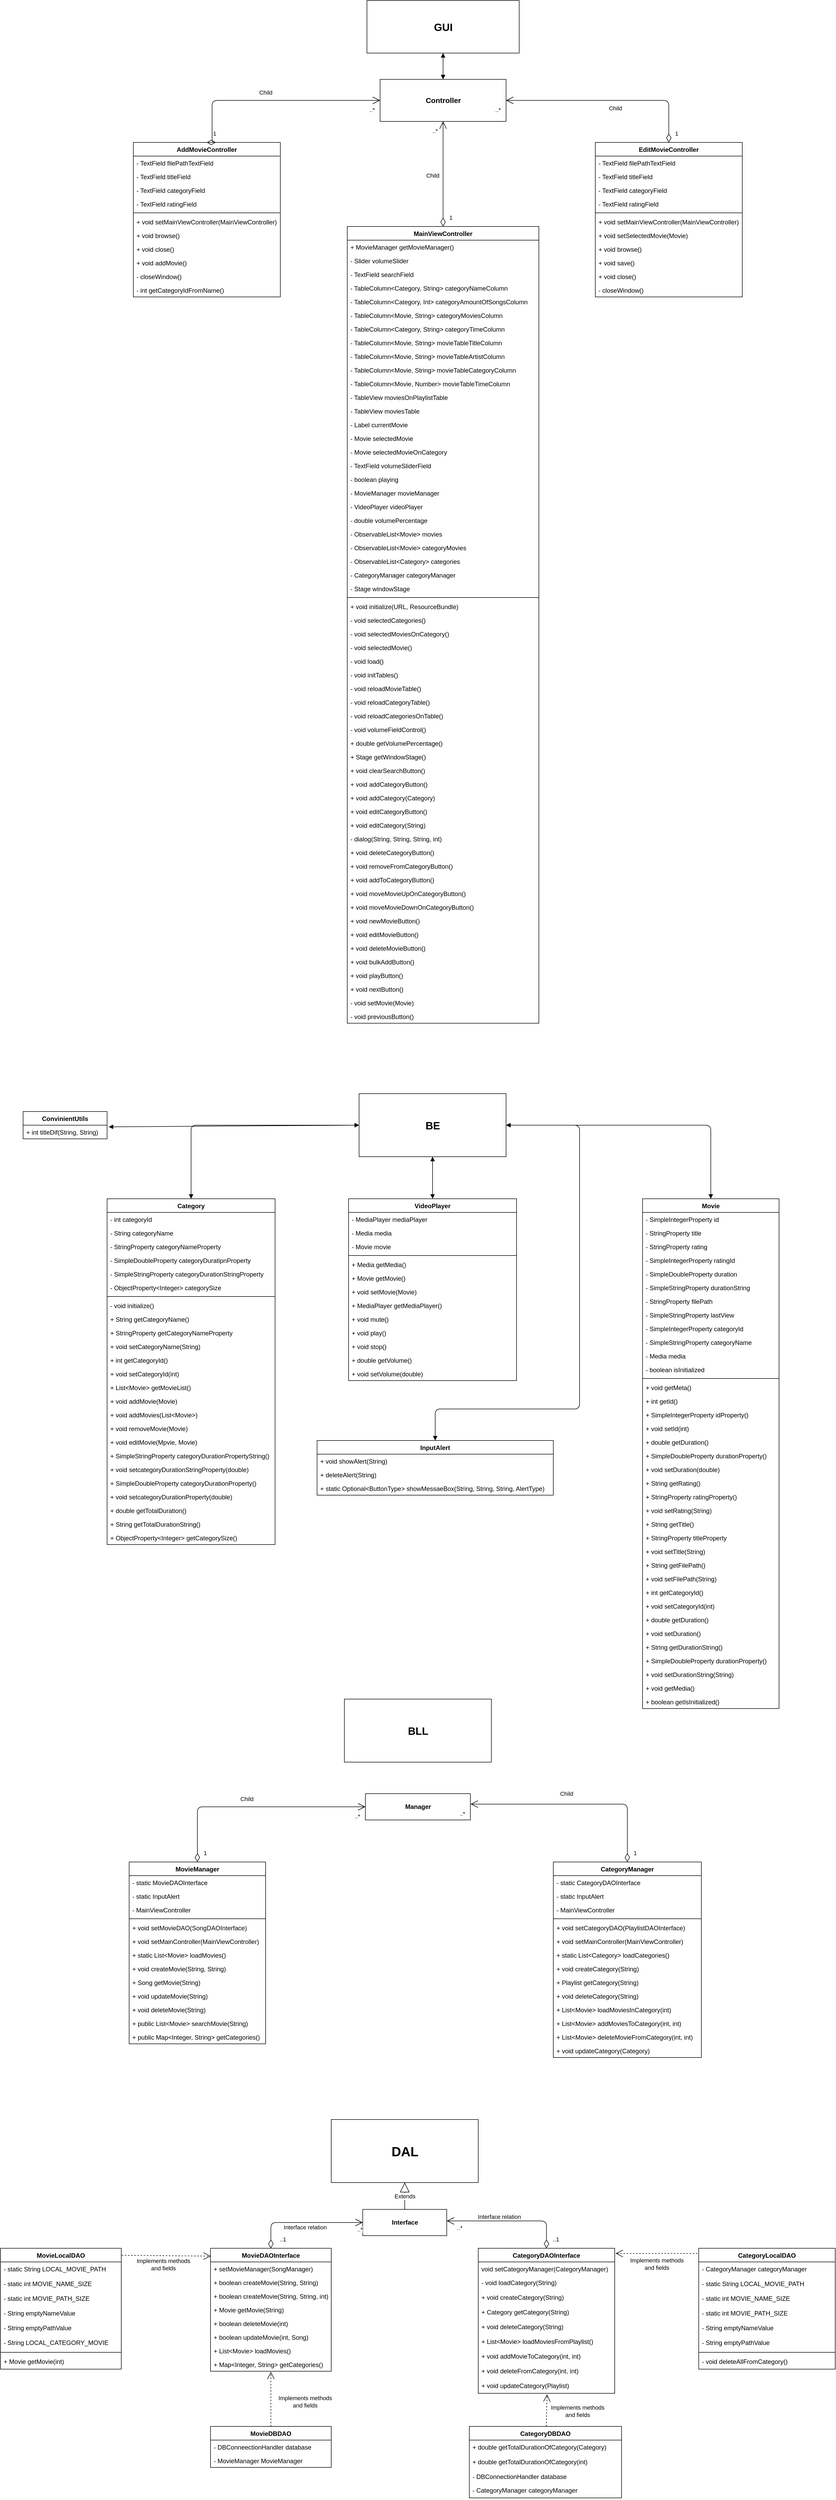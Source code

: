 <mxfile version="14.1.8" type="device"><diagram id="1Lu9ZuYhOQE7EleZ5QBM" name="Side-1"><mxGraphModel dx="2012" dy="4200" grid="1" gridSize="10" guides="1" tooltips="1" connect="1" arrows="1" fold="1" page="1" pageScale="1" pageWidth="827" pageHeight="1169" math="0" shadow="0"><root><mxCell id="0"/><mxCell id="1" parent="0"/><mxCell id="nKiJ8JyyIJDiymfTDY8c-1" value="MovieDAOInterface" style="swimlane;fontStyle=1;childLayout=stackLayout;horizontal=1;startSize=26;fillColor=none;horizontalStack=0;resizeParent=1;resizeParentMax=0;resizeLast=0;collapsible=1;marginBottom=0;" parent="1" vertex="1"><mxGeometry x="-13" y="857" width="230" height="234" as="geometry"/></mxCell><mxCell id="nKiJ8JyyIJDiymfTDY8c-14" value="+ setMovieManager(SongManager)" style="text;strokeColor=none;fillColor=none;align=left;verticalAlign=top;spacingLeft=4;spacingRight=4;overflow=hidden;rotatable=0;points=[[0,0.5],[1,0.5]];portConstraint=eastwest;" parent="nKiJ8JyyIJDiymfTDY8c-1" vertex="1"><mxGeometry y="26" width="230" height="26" as="geometry"/></mxCell><mxCell id="nKiJ8JyyIJDiymfTDY8c-15" value="+ boolean createMovie(String, String)" style="text;strokeColor=none;fillColor=none;align=left;verticalAlign=top;spacingLeft=4;spacingRight=4;overflow=hidden;rotatable=0;points=[[0,0.5],[1,0.5]];portConstraint=eastwest;" parent="nKiJ8JyyIJDiymfTDY8c-1" vertex="1"><mxGeometry y="52" width="230" height="26" as="geometry"/></mxCell><mxCell id="nKiJ8JyyIJDiymfTDY8c-16" value="+ boolean createMovie(String, String, int)" style="text;strokeColor=none;fillColor=none;align=left;verticalAlign=top;spacingLeft=4;spacingRight=4;overflow=hidden;rotatable=0;points=[[0,0.5],[1,0.5]];portConstraint=eastwest;" parent="nKiJ8JyyIJDiymfTDY8c-1" vertex="1"><mxGeometry y="78" width="230" height="26" as="geometry"/></mxCell><mxCell id="nKiJ8JyyIJDiymfTDY8c-17" value="+ Movie getMovie(String)" style="text;strokeColor=none;fillColor=none;align=left;verticalAlign=top;spacingLeft=4;spacingRight=4;overflow=hidden;rotatable=0;points=[[0,0.5],[1,0.5]];portConstraint=eastwest;" parent="nKiJ8JyyIJDiymfTDY8c-1" vertex="1"><mxGeometry y="104" width="230" height="26" as="geometry"/></mxCell><mxCell id="nKiJ8JyyIJDiymfTDY8c-18" value="+ boolean deleteMovie(int)" style="text;strokeColor=none;fillColor=none;align=left;verticalAlign=top;spacingLeft=4;spacingRight=4;overflow=hidden;rotatable=0;points=[[0,0.5],[1,0.5]];portConstraint=eastwest;" parent="nKiJ8JyyIJDiymfTDY8c-1" vertex="1"><mxGeometry y="130" width="230" height="26" as="geometry"/></mxCell><mxCell id="nKiJ8JyyIJDiymfTDY8c-19" value="+ boolean updateMovie(int, Song)" style="text;strokeColor=none;fillColor=none;align=left;verticalAlign=top;spacingLeft=4;spacingRight=4;overflow=hidden;rotatable=0;points=[[0,0.5],[1,0.5]];portConstraint=eastwest;" parent="nKiJ8JyyIJDiymfTDY8c-1" vertex="1"><mxGeometry y="156" width="230" height="26" as="geometry"/></mxCell><mxCell id="nKiJ8JyyIJDiymfTDY8c-29" value="+ List&lt;Movie&gt; loadMovies()" style="text;strokeColor=none;fillColor=none;align=left;verticalAlign=top;spacingLeft=4;spacingRight=4;overflow=hidden;rotatable=0;points=[[0,0.5],[1,0.5]];portConstraint=eastwest;" parent="nKiJ8JyyIJDiymfTDY8c-1" vertex="1"><mxGeometry y="182" width="230" height="26" as="geometry"/></mxCell><mxCell id="9wApXA-bqebxG61ft1lE-56" value="+ Map&lt;Integer, String&gt; getCategories()" style="text;strokeColor=none;fillColor=none;align=left;verticalAlign=top;spacingLeft=4;spacingRight=4;overflow=hidden;rotatable=0;points=[[0,0.5],[1,0.5]];portConstraint=eastwest;" parent="nKiJ8JyyIJDiymfTDY8c-1" vertex="1"><mxGeometry y="208" width="230" height="26" as="geometry"/></mxCell><mxCell id="nKiJ8JyyIJDiymfTDY8c-20" value="MovieDBDAO" style="swimlane;fontStyle=1;childLayout=stackLayout;horizontal=1;startSize=26;fillColor=none;horizontalStack=0;resizeParent=1;resizeParentMax=0;resizeLast=0;collapsible=1;marginBottom=0;" parent="1" vertex="1"><mxGeometry x="-13" y="1196" width="230" height="78" as="geometry"/></mxCell><mxCell id="nKiJ8JyyIJDiymfTDY8c-21" value="- DBConneectionHandler database" style="text;strokeColor=none;fillColor=none;align=left;verticalAlign=top;spacingLeft=4;spacingRight=4;overflow=hidden;rotatable=0;points=[[0,0.5],[1,0.5]];portConstraint=eastwest;" parent="nKiJ8JyyIJDiymfTDY8c-20" vertex="1"><mxGeometry y="26" width="230" height="26" as="geometry"/></mxCell><mxCell id="nKiJ8JyyIJDiymfTDY8c-22" value="- MovieManager MovieManager" style="text;strokeColor=none;fillColor=none;align=left;verticalAlign=top;spacingLeft=4;spacingRight=4;overflow=hidden;rotatable=0;points=[[0,0.5],[1,0.5]];portConstraint=eastwest;" parent="nKiJ8JyyIJDiymfTDY8c-20" vertex="1"><mxGeometry y="52" width="230" height="26" as="geometry"/></mxCell><mxCell id="nKiJ8JyyIJDiymfTDY8c-46" value="CategoryManager" style="swimlane;fontStyle=1;childLayout=stackLayout;horizontal=1;startSize=26;fillColor=none;horizontalStack=0;resizeParent=1;resizeParentMax=0;resizeLast=0;collapsible=1;marginBottom=0;" parent="1" vertex="1"><mxGeometry x="640" y="122" width="282" height="372" as="geometry"/></mxCell><mxCell id="nKiJ8JyyIJDiymfTDY8c-47" value="- static CategoryDAOInterface" style="text;strokeColor=none;fillColor=none;align=left;verticalAlign=top;spacingLeft=4;spacingRight=4;overflow=hidden;rotatable=0;points=[[0,0.5],[1,0.5]];portConstraint=eastwest;" parent="nKiJ8JyyIJDiymfTDY8c-46" vertex="1"><mxGeometry y="26" width="282" height="26" as="geometry"/></mxCell><mxCell id="nKiJ8JyyIJDiymfTDY8c-48" value="- static InputAlert" style="text;strokeColor=none;fillColor=none;align=left;verticalAlign=top;spacingLeft=4;spacingRight=4;overflow=hidden;rotatable=0;points=[[0,0.5],[1,0.5]];portConstraint=eastwest;" parent="nKiJ8JyyIJDiymfTDY8c-46" vertex="1"><mxGeometry y="52" width="282" height="26" as="geometry"/></mxCell><mxCell id="nKiJ8JyyIJDiymfTDY8c-49" value="- MainViewController" style="text;strokeColor=none;fillColor=none;align=left;verticalAlign=top;spacingLeft=4;spacingRight=4;overflow=hidden;rotatable=0;points=[[0,0.5],[1,0.5]];portConstraint=eastwest;" parent="nKiJ8JyyIJDiymfTDY8c-46" vertex="1"><mxGeometry y="78" width="282" height="26" as="geometry"/></mxCell><mxCell id="RxynqRlTimnd8TzrFfF--265" value="" style="line;strokeWidth=1;fillColor=none;align=left;verticalAlign=middle;spacingTop=-1;spacingLeft=3;spacingRight=3;rotatable=0;labelPosition=right;points=[];portConstraint=eastwest;fontSize=20;" parent="nKiJ8JyyIJDiymfTDY8c-46" vertex="1"><mxGeometry y="104" width="282" height="8" as="geometry"/></mxCell><mxCell id="nKiJ8JyyIJDiymfTDY8c-50" value="+ void setCategoryDAO(PlaylistDAOInterface)" style="text;strokeColor=none;fillColor=none;align=left;verticalAlign=top;spacingLeft=4;spacingRight=4;overflow=hidden;rotatable=0;points=[[0,0.5],[1,0.5]];portConstraint=eastwest;" parent="nKiJ8JyyIJDiymfTDY8c-46" vertex="1"><mxGeometry y="112" width="282" height="26" as="geometry"/></mxCell><mxCell id="nKiJ8JyyIJDiymfTDY8c-51" value="+ void setMainController(MainViewController)" style="text;strokeColor=none;fillColor=none;align=left;verticalAlign=top;spacingLeft=4;spacingRight=4;overflow=hidden;rotatable=0;points=[[0,0.5],[1,0.5]];portConstraint=eastwest;" parent="nKiJ8JyyIJDiymfTDY8c-46" vertex="1"><mxGeometry y="138" width="282" height="26" as="geometry"/></mxCell><mxCell id="nKiJ8JyyIJDiymfTDY8c-52" value="+ static List&lt;Category&gt; loadCategories()" style="text;strokeColor=none;fillColor=none;align=left;verticalAlign=top;spacingLeft=4;spacingRight=4;overflow=hidden;rotatable=0;points=[[0,0.5],[1,0.5]];portConstraint=eastwest;" parent="nKiJ8JyyIJDiymfTDY8c-46" vertex="1"><mxGeometry y="164" width="282" height="26" as="geometry"/></mxCell><mxCell id="nKiJ8JyyIJDiymfTDY8c-53" value="+ void createCategory(String)" style="text;strokeColor=none;fillColor=none;align=left;verticalAlign=top;spacingLeft=4;spacingRight=4;overflow=hidden;rotatable=0;points=[[0,0.5],[1,0.5]];portConstraint=eastwest;" parent="nKiJ8JyyIJDiymfTDY8c-46" vertex="1"><mxGeometry y="190" width="282" height="26" as="geometry"/></mxCell><mxCell id="nKiJ8JyyIJDiymfTDY8c-59" value="+ Playlist getCategory(String)" style="text;strokeColor=none;fillColor=none;align=left;verticalAlign=top;spacingLeft=4;spacingRight=4;overflow=hidden;rotatable=0;points=[[0,0.5],[1,0.5]];portConstraint=eastwest;" parent="nKiJ8JyyIJDiymfTDY8c-46" vertex="1"><mxGeometry y="216" width="282" height="26" as="geometry"/></mxCell><mxCell id="nKiJ8JyyIJDiymfTDY8c-54" value="+ void deleteCategory(String)" style="text;strokeColor=none;fillColor=none;align=left;verticalAlign=top;spacingLeft=4;spacingRight=4;overflow=hidden;rotatable=0;points=[[0,0.5],[1,0.5]];portConstraint=eastwest;" parent="nKiJ8JyyIJDiymfTDY8c-46" vertex="1"><mxGeometry y="242" width="282" height="26" as="geometry"/></mxCell><mxCell id="nKiJ8JyyIJDiymfTDY8c-55" value="+ List&lt;Movie&gt; loadMoviesInCategory(int)" style="text;strokeColor=none;fillColor=none;align=left;verticalAlign=top;spacingLeft=4;spacingRight=4;overflow=hidden;rotatable=0;points=[[0,0.5],[1,0.5]];portConstraint=eastwest;" parent="nKiJ8JyyIJDiymfTDY8c-46" vertex="1"><mxGeometry y="268" width="282" height="26" as="geometry"/></mxCell><mxCell id="-ZBuJOn2PVi6ySVpeizX-15" value="+ List&lt;Movie&gt; addMoviesToCategory(int, int)" style="text;strokeColor=none;fillColor=none;align=left;verticalAlign=top;spacingLeft=4;spacingRight=4;overflow=hidden;rotatable=0;points=[[0,0.5],[1,0.5]];portConstraint=eastwest;" vertex="1" parent="nKiJ8JyyIJDiymfTDY8c-46"><mxGeometry y="294" width="282" height="26" as="geometry"/></mxCell><mxCell id="-ZBuJOn2PVi6ySVpeizX-16" value="+ List&lt;Movie&gt; deleteMovieFromCategory(int, int)" style="text;strokeColor=none;fillColor=none;align=left;verticalAlign=top;spacingLeft=4;spacingRight=4;overflow=hidden;rotatable=0;points=[[0,0.5],[1,0.5]];portConstraint=eastwest;" vertex="1" parent="nKiJ8JyyIJDiymfTDY8c-46"><mxGeometry y="320" width="282" height="26" as="geometry"/></mxCell><mxCell id="nKiJ8JyyIJDiymfTDY8c-58" value="+ void updateCategory(Category)" style="text;strokeColor=none;fillColor=none;align=left;verticalAlign=top;spacingLeft=4;spacingRight=4;overflow=hidden;rotatable=0;points=[[0,0.5],[1,0.5]];portConstraint=eastwest;" parent="nKiJ8JyyIJDiymfTDY8c-46" vertex="1"><mxGeometry y="346" width="282" height="26" as="geometry"/></mxCell><mxCell id="nKiJ8JyyIJDiymfTDY8c-60" value="MovieManager" style="swimlane;fontStyle=1;childLayout=stackLayout;horizontal=1;startSize=26;fillColor=none;horizontalStack=0;resizeParent=1;resizeParentMax=0;resizeLast=0;collapsible=1;marginBottom=0;" parent="1" vertex="1"><mxGeometry x="-168" y="122" width="260" height="346" as="geometry"/></mxCell><mxCell id="nKiJ8JyyIJDiymfTDY8c-61" value="- static MovieDAOInterface" style="text;strokeColor=none;fillColor=none;align=left;verticalAlign=top;spacingLeft=4;spacingRight=4;overflow=hidden;rotatable=0;points=[[0,0.5],[1,0.5]];portConstraint=eastwest;" parent="nKiJ8JyyIJDiymfTDY8c-60" vertex="1"><mxGeometry y="26" width="260" height="26" as="geometry"/></mxCell><mxCell id="nKiJ8JyyIJDiymfTDY8c-62" value="- static InputAlert" style="text;strokeColor=none;fillColor=none;align=left;verticalAlign=top;spacingLeft=4;spacingRight=4;overflow=hidden;rotatable=0;points=[[0,0.5],[1,0.5]];portConstraint=eastwest;" parent="nKiJ8JyyIJDiymfTDY8c-60" vertex="1"><mxGeometry y="52" width="260" height="26" as="geometry"/></mxCell><mxCell id="nKiJ8JyyIJDiymfTDY8c-63" value="- MainViewController" style="text;strokeColor=none;fillColor=none;align=left;verticalAlign=top;spacingLeft=4;spacingRight=4;overflow=hidden;rotatable=0;points=[[0,0.5],[1,0.5]];portConstraint=eastwest;" parent="nKiJ8JyyIJDiymfTDY8c-60" vertex="1"><mxGeometry y="78" width="260" height="26" as="geometry"/></mxCell><mxCell id="RxynqRlTimnd8TzrFfF--266" value="" style="line;strokeWidth=1;fillColor=none;align=left;verticalAlign=middle;spacingTop=-1;spacingLeft=3;spacingRight=3;rotatable=0;labelPosition=right;points=[];portConstraint=eastwest;fontSize=20;" parent="nKiJ8JyyIJDiymfTDY8c-60" vertex="1"><mxGeometry y="104" width="260" height="8" as="geometry"/></mxCell><mxCell id="nKiJ8JyyIJDiymfTDY8c-64" value="+ void setMovieDAO(SongDAOInterface)" style="text;strokeColor=none;fillColor=none;align=left;verticalAlign=top;spacingLeft=4;spacingRight=4;overflow=hidden;rotatable=0;points=[[0,0.5],[1,0.5]];portConstraint=eastwest;" parent="nKiJ8JyyIJDiymfTDY8c-60" vertex="1"><mxGeometry y="112" width="260" height="26" as="geometry"/></mxCell><mxCell id="nKiJ8JyyIJDiymfTDY8c-65" value="+ void setMainController(MainViewController)" style="text;strokeColor=none;fillColor=none;align=left;verticalAlign=top;spacingLeft=4;spacingRight=4;overflow=hidden;rotatable=0;points=[[0,0.5],[1,0.5]];portConstraint=eastwest;" parent="nKiJ8JyyIJDiymfTDY8c-60" vertex="1"><mxGeometry y="138" width="260" height="26" as="geometry"/></mxCell><mxCell id="nKiJ8JyyIJDiymfTDY8c-66" value="+ static List&lt;Movie&gt; loadMovies()" style="text;strokeColor=none;fillColor=none;align=left;verticalAlign=top;spacingLeft=4;spacingRight=4;overflow=hidden;rotatable=0;points=[[0,0.5],[1,0.5]];portConstraint=eastwest;" parent="nKiJ8JyyIJDiymfTDY8c-60" vertex="1"><mxGeometry y="164" width="260" height="26" as="geometry"/></mxCell><mxCell id="nKiJ8JyyIJDiymfTDY8c-67" value="+ void createMovie(String, String)" style="text;strokeColor=none;fillColor=none;align=left;verticalAlign=top;spacingLeft=4;spacingRight=4;overflow=hidden;rotatable=0;points=[[0,0.5],[1,0.5]];portConstraint=eastwest;" parent="nKiJ8JyyIJDiymfTDY8c-60" vertex="1"><mxGeometry y="190" width="260" height="26" as="geometry"/></mxCell><mxCell id="nKiJ8JyyIJDiymfTDY8c-68" value="+ Song getMovie(String)" style="text;strokeColor=none;fillColor=none;align=left;verticalAlign=top;spacingLeft=4;spacingRight=4;overflow=hidden;rotatable=0;points=[[0,0.5],[1,0.5]];portConstraint=eastwest;" parent="nKiJ8JyyIJDiymfTDY8c-60" vertex="1"><mxGeometry y="216" width="260" height="26" as="geometry"/></mxCell><mxCell id="nKiJ8JyyIJDiymfTDY8c-69" value="+ void updateMovie(String)" style="text;strokeColor=none;fillColor=none;align=left;verticalAlign=top;spacingLeft=4;spacingRight=4;overflow=hidden;rotatable=0;points=[[0,0.5],[1,0.5]];portConstraint=eastwest;" parent="nKiJ8JyyIJDiymfTDY8c-60" vertex="1"><mxGeometry y="242" width="260" height="26" as="geometry"/></mxCell><mxCell id="nKiJ8JyyIJDiymfTDY8c-74" value="+ void deleteMovie(String)" style="text;strokeColor=none;fillColor=none;align=left;verticalAlign=top;spacingLeft=4;spacingRight=4;overflow=hidden;rotatable=0;points=[[0,0.5],[1,0.5]];portConstraint=eastwest;" parent="nKiJ8JyyIJDiymfTDY8c-60" vertex="1"><mxGeometry y="268" width="260" height="26" as="geometry"/></mxCell><mxCell id="-ZBuJOn2PVi6ySVpeizX-11" value="+ public List&lt;Movie&gt; searchMovie(String)" style="text;strokeColor=none;fillColor=none;align=left;verticalAlign=top;spacingLeft=4;spacingRight=4;overflow=hidden;rotatable=0;points=[[0,0.5],[1,0.5]];portConstraint=eastwest;" vertex="1" parent="nKiJ8JyyIJDiymfTDY8c-60"><mxGeometry y="294" width="260" height="26" as="geometry"/></mxCell><mxCell id="-ZBuJOn2PVi6ySVpeizX-12" value="+ public Map&lt;Integer, String&gt; getCategories()" style="text;strokeColor=none;fillColor=none;align=left;verticalAlign=top;spacingLeft=4;spacingRight=4;overflow=hidden;rotatable=0;points=[[0,0.5],[1,0.5]];portConstraint=eastwest;" vertex="1" parent="nKiJ8JyyIJDiymfTDY8c-60"><mxGeometry y="320" width="260" height="26" as="geometry"/></mxCell><mxCell id="RxynqRlTimnd8TzrFfF--5" value="InputAlert" style="swimlane;fontStyle=1;childLayout=stackLayout;horizontal=1;startSize=26;fillColor=none;horizontalStack=0;resizeParent=1;resizeParentMax=0;resizeLast=0;collapsible=1;marginBottom=0;" parent="1" vertex="1"><mxGeometry x="190" y="-680" width="450" height="104" as="geometry"/></mxCell><mxCell id="RxynqRlTimnd8TzrFfF--6" value="+ void showAlert(String)" style="text;strokeColor=none;fillColor=none;align=left;verticalAlign=top;spacingLeft=4;spacingRight=4;overflow=hidden;rotatable=0;points=[[0,0.5],[1,0.5]];portConstraint=eastwest;" parent="RxynqRlTimnd8TzrFfF--5" vertex="1"><mxGeometry y="26" width="450" height="26" as="geometry"/></mxCell><mxCell id="RxynqRlTimnd8TzrFfF--7" value="+ deleteAlert(String)" style="text;strokeColor=none;fillColor=none;align=left;verticalAlign=top;spacingLeft=4;spacingRight=4;overflow=hidden;rotatable=0;points=[[0,0.5],[1,0.5]];portConstraint=eastwest;" parent="RxynqRlTimnd8TzrFfF--5" vertex="1"><mxGeometry y="52" width="450" height="26" as="geometry"/></mxCell><mxCell id="RxynqRlTimnd8TzrFfF--15" value="+ static Optional&lt;ButtonType&gt; showMessaeBox(String, String, String, AlertType)" style="text;strokeColor=none;fillColor=none;align=left;verticalAlign=top;spacingLeft=4;spacingRight=4;overflow=hidden;rotatable=0;points=[[0,0.5],[1,0.5]];portConstraint=eastwest;" parent="RxynqRlTimnd8TzrFfF--5" vertex="1"><mxGeometry y="78" width="450" height="26" as="geometry"/></mxCell><mxCell id="RxynqRlTimnd8TzrFfF--16" value="&lt;b&gt;BLL&lt;/b&gt;" style="html=1;fontSize=20;" parent="1" vertex="1"><mxGeometry x="242" y="-188" width="280" height="120" as="geometry"/></mxCell><mxCell id="RxynqRlTimnd8TzrFfF--17" value="Category" style="swimlane;fontStyle=1;childLayout=stackLayout;horizontal=1;startSize=26;fillColor=none;horizontalStack=0;resizeParent=1;resizeParentMax=0;resizeLast=0;collapsible=1;marginBottom=0;" parent="1" vertex="1"><mxGeometry x="-210" y="-1140" width="320" height="658" as="geometry"/></mxCell><mxCell id="9wApXA-bqebxG61ft1lE-61" value="- int categoryId" style="text;strokeColor=none;fillColor=none;align=left;verticalAlign=top;spacingLeft=4;spacingRight=4;overflow=hidden;rotatable=0;points=[[0,0.5],[1,0.5]];portConstraint=eastwest;" parent="RxynqRlTimnd8TzrFfF--17" vertex="1"><mxGeometry y="26" width="320" height="26" as="geometry"/></mxCell><mxCell id="RxynqRlTimnd8TzrFfF--18" value="- String categoryName" style="text;strokeColor=none;fillColor=none;align=left;verticalAlign=top;spacingLeft=4;spacingRight=4;overflow=hidden;rotatable=0;points=[[0,0.5],[1,0.5]];portConstraint=eastwest;" parent="RxynqRlTimnd8TzrFfF--17" vertex="1"><mxGeometry y="52" width="320" height="26" as="geometry"/></mxCell><mxCell id="RxynqRlTimnd8TzrFfF--19" value="- StringProperty categoryNameProperty" style="text;strokeColor=none;fillColor=none;align=left;verticalAlign=top;spacingLeft=4;spacingRight=4;overflow=hidden;rotatable=0;points=[[0,0.5],[1,0.5]];portConstraint=eastwest;" parent="RxynqRlTimnd8TzrFfF--17" vertex="1"><mxGeometry y="78" width="320" height="26" as="geometry"/></mxCell><mxCell id="9wApXA-bqebxG61ft1lE-59" value="- SimpleDoubleProperty categoryDuratipnProperty" style="text;strokeColor=none;fillColor=none;align=left;verticalAlign=top;spacingLeft=4;spacingRight=4;overflow=hidden;rotatable=0;points=[[0,0.5],[1,0.5]];portConstraint=eastwest;" parent="RxynqRlTimnd8TzrFfF--17" vertex="1"><mxGeometry y="104" width="320" height="26" as="geometry"/></mxCell><mxCell id="RxynqRlTimnd8TzrFfF--20" value="- SimpleStringProperty categoryDurationStringProperty" style="text;strokeColor=none;fillColor=none;align=left;verticalAlign=top;spacingLeft=4;spacingRight=4;overflow=hidden;rotatable=0;points=[[0,0.5],[1,0.5]];portConstraint=eastwest;" parent="RxynqRlTimnd8TzrFfF--17" vertex="1"><mxGeometry y="130" width="320" height="26" as="geometry"/></mxCell><mxCell id="9wApXA-bqebxG61ft1lE-60" value="- ObjectProperty&lt;Integer&gt; categorySize" style="text;strokeColor=none;fillColor=none;align=left;verticalAlign=top;spacingLeft=4;spacingRight=4;overflow=hidden;rotatable=0;points=[[0,0.5],[1,0.5]];portConstraint=eastwest;" parent="RxynqRlTimnd8TzrFfF--17" vertex="1"><mxGeometry y="156" width="320" height="26" as="geometry"/></mxCell><mxCell id="RxynqRlTimnd8TzrFfF--263" value="" style="line;strokeWidth=1;fillColor=none;align=left;verticalAlign=middle;spacingTop=-1;spacingLeft=3;spacingRight=3;rotatable=0;labelPosition=right;points=[];portConstraint=eastwest;fontSize=20;" parent="RxynqRlTimnd8TzrFfF--17" vertex="1"><mxGeometry y="182" width="320" height="8" as="geometry"/></mxCell><mxCell id="RxynqRlTimnd8TzrFfF--22" value="- void initialize()" style="text;strokeColor=none;fillColor=none;align=left;verticalAlign=top;spacingLeft=4;spacingRight=4;overflow=hidden;rotatable=0;points=[[0,0.5],[1,0.5]];portConstraint=eastwest;" parent="RxynqRlTimnd8TzrFfF--17" vertex="1"><mxGeometry y="190" width="320" height="26" as="geometry"/></mxCell><mxCell id="RxynqRlTimnd8TzrFfF--23" value="+ String getCategoryName()" style="text;strokeColor=none;fillColor=none;align=left;verticalAlign=top;spacingLeft=4;spacingRight=4;overflow=hidden;rotatable=0;points=[[0,0.5],[1,0.5]];portConstraint=eastwest;" parent="RxynqRlTimnd8TzrFfF--17" vertex="1"><mxGeometry y="216" width="320" height="26" as="geometry"/></mxCell><mxCell id="RxynqRlTimnd8TzrFfF--24" value="+ StringProperty getCategoryNameProperty" style="text;strokeColor=none;fillColor=none;align=left;verticalAlign=top;spacingLeft=4;spacingRight=4;overflow=hidden;rotatable=0;points=[[0,0.5],[1,0.5]];portConstraint=eastwest;" parent="RxynqRlTimnd8TzrFfF--17" vertex="1"><mxGeometry y="242" width="320" height="26" as="geometry"/></mxCell><mxCell id="RxynqRlTimnd8TzrFfF--25" value="+ void setCategoryName(String)" style="text;strokeColor=none;fillColor=none;align=left;verticalAlign=top;spacingLeft=4;spacingRight=4;overflow=hidden;rotatable=0;points=[[0,0.5],[1,0.5]];portConstraint=eastwest;" parent="RxynqRlTimnd8TzrFfF--17" vertex="1"><mxGeometry y="268" width="320" height="26" as="geometry"/></mxCell><mxCell id="RxynqRlTimnd8TzrFfF--26" value="+ int getCategoryId()" style="text;strokeColor=none;fillColor=none;align=left;verticalAlign=top;spacingLeft=4;spacingRight=4;overflow=hidden;rotatable=0;points=[[0,0.5],[1,0.5]];portConstraint=eastwest;" parent="RxynqRlTimnd8TzrFfF--17" vertex="1"><mxGeometry y="294" width="320" height="26" as="geometry"/></mxCell><mxCell id="RxynqRlTimnd8TzrFfF--27" value="+ void setCategoryId(int)" style="text;strokeColor=none;fillColor=none;align=left;verticalAlign=top;spacingLeft=4;spacingRight=4;overflow=hidden;rotatable=0;points=[[0,0.5],[1,0.5]];portConstraint=eastwest;" parent="RxynqRlTimnd8TzrFfF--17" vertex="1"><mxGeometry y="320" width="320" height="26" as="geometry"/></mxCell><mxCell id="RxynqRlTimnd8TzrFfF--28" value="+ List&lt;Movie&gt; getMovieList()" style="text;strokeColor=none;fillColor=none;align=left;verticalAlign=top;spacingLeft=4;spacingRight=4;overflow=hidden;rotatable=0;points=[[0,0.5],[1,0.5]];portConstraint=eastwest;" parent="RxynqRlTimnd8TzrFfF--17" vertex="1"><mxGeometry y="346" width="320" height="26" as="geometry"/></mxCell><mxCell id="RxynqRlTimnd8TzrFfF--29" value="+ void addMovie(Movie)" style="text;strokeColor=none;fillColor=none;align=left;verticalAlign=top;spacingLeft=4;spacingRight=4;overflow=hidden;rotatable=0;points=[[0,0.5],[1,0.5]];portConstraint=eastwest;" parent="RxynqRlTimnd8TzrFfF--17" vertex="1"><mxGeometry y="372" width="320" height="26" as="geometry"/></mxCell><mxCell id="RxynqRlTimnd8TzrFfF--30" value="+ void addMovies(List&lt;Movie&gt;)" style="text;strokeColor=none;fillColor=none;align=left;verticalAlign=top;spacingLeft=4;spacingRight=4;overflow=hidden;rotatable=0;points=[[0,0.5],[1,0.5]];portConstraint=eastwest;" parent="RxynqRlTimnd8TzrFfF--17" vertex="1"><mxGeometry y="398" width="320" height="26" as="geometry"/></mxCell><mxCell id="RxynqRlTimnd8TzrFfF--31" value="+ void removeMovie(Movie)" style="text;strokeColor=none;fillColor=none;align=left;verticalAlign=top;spacingLeft=4;spacingRight=4;overflow=hidden;rotatable=0;points=[[0,0.5],[1,0.5]];portConstraint=eastwest;" parent="RxynqRlTimnd8TzrFfF--17" vertex="1"><mxGeometry y="424" width="320" height="26" as="geometry"/></mxCell><mxCell id="RxynqRlTimnd8TzrFfF--32" value="+ void editMovie(Mpvie, Movie)" style="text;strokeColor=none;fillColor=none;align=left;verticalAlign=top;spacingLeft=4;spacingRight=4;overflow=hidden;rotatable=0;points=[[0,0.5],[1,0.5]];portConstraint=eastwest;" parent="RxynqRlTimnd8TzrFfF--17" vertex="1"><mxGeometry y="450" width="320" height="26" as="geometry"/></mxCell><mxCell id="9wApXA-bqebxG61ft1lE-1" value="+ SimpleStringProperty categoryDurationPropertyString()" style="text;strokeColor=none;fillColor=none;align=left;verticalAlign=top;spacingLeft=4;spacingRight=4;overflow=hidden;rotatable=0;points=[[0,0.5],[1,0.5]];portConstraint=eastwest;" parent="RxynqRlTimnd8TzrFfF--17" vertex="1"><mxGeometry y="476" width="320" height="26" as="geometry"/></mxCell><mxCell id="9wApXA-bqebxG61ft1lE-2" value="+ void setcategoryDurationStringProperty(double)" style="text;strokeColor=none;fillColor=none;align=left;verticalAlign=top;spacingLeft=4;spacingRight=4;overflow=hidden;rotatable=0;points=[[0,0.5],[1,0.5]];portConstraint=eastwest;" parent="RxynqRlTimnd8TzrFfF--17" vertex="1"><mxGeometry y="502" width="320" height="26" as="geometry"/></mxCell><mxCell id="9wApXA-bqebxG61ft1lE-3" value="+ SimpleDoubleProperty categoryDurationProperty()" style="text;strokeColor=none;fillColor=none;align=left;verticalAlign=top;spacingLeft=4;spacingRight=4;overflow=hidden;rotatable=0;points=[[0,0.5],[1,0.5]];portConstraint=eastwest;" parent="RxynqRlTimnd8TzrFfF--17" vertex="1"><mxGeometry y="528" width="320" height="26" as="geometry"/></mxCell><mxCell id="9wApXA-bqebxG61ft1lE-4" value="+ void setcategoryDurationProperty(double)" style="text;strokeColor=none;fillColor=none;align=left;verticalAlign=top;spacingLeft=4;spacingRight=4;overflow=hidden;rotatable=0;points=[[0,0.5],[1,0.5]];portConstraint=eastwest;" parent="RxynqRlTimnd8TzrFfF--17" vertex="1"><mxGeometry y="554" width="320" height="26" as="geometry"/></mxCell><mxCell id="9wApXA-bqebxG61ft1lE-5" value="+ double getTotalDuration()" style="text;strokeColor=none;fillColor=none;align=left;verticalAlign=top;spacingLeft=4;spacingRight=4;overflow=hidden;rotatable=0;points=[[0,0.5],[1,0.5]];portConstraint=eastwest;" parent="RxynqRlTimnd8TzrFfF--17" vertex="1"><mxGeometry y="580" width="320" height="26" as="geometry"/></mxCell><mxCell id="9wApXA-bqebxG61ft1lE-6" value="+ String getTotalDurationString()" style="text;strokeColor=none;fillColor=none;align=left;verticalAlign=top;spacingLeft=4;spacingRight=4;overflow=hidden;rotatable=0;points=[[0,0.5],[1,0.5]];portConstraint=eastwest;" parent="RxynqRlTimnd8TzrFfF--17" vertex="1"><mxGeometry y="606" width="320" height="26" as="geometry"/></mxCell><mxCell id="9wApXA-bqebxG61ft1lE-7" value="+ ObjectProperty&lt;Integer&gt; getCategorySize()" style="text;strokeColor=none;fillColor=none;align=left;verticalAlign=top;spacingLeft=4;spacingRight=4;overflow=hidden;rotatable=0;points=[[0,0.5],[1,0.5]];portConstraint=eastwest;" parent="RxynqRlTimnd8TzrFfF--17" vertex="1"><mxGeometry y="632" width="320" height="26" as="geometry"/></mxCell><mxCell id="RxynqRlTimnd8TzrFfF--33" value="Movie" style="swimlane;fontStyle=1;childLayout=stackLayout;horizontal=1;startSize=26;fillColor=none;horizontalStack=0;resizeParent=1;resizeParentMax=0;resizeLast=0;collapsible=1;marginBottom=0;" parent="1" vertex="1"><mxGeometry x="810" y="-1140" width="260" height="970" as="geometry"/></mxCell><mxCell id="RxynqRlTimnd8TzrFfF--34" value="- SimpleIntegerProperty id" style="text;strokeColor=none;fillColor=none;align=left;verticalAlign=top;spacingLeft=4;spacingRight=4;overflow=hidden;rotatable=0;points=[[0,0.5],[1,0.5]];portConstraint=eastwest;" parent="RxynqRlTimnd8TzrFfF--33" vertex="1"><mxGeometry y="26" width="260" height="26" as="geometry"/></mxCell><mxCell id="RxynqRlTimnd8TzrFfF--36" value="- StringProperty title" style="text;strokeColor=none;fillColor=none;align=left;verticalAlign=top;spacingLeft=4;spacingRight=4;overflow=hidden;rotatable=0;points=[[0,0.5],[1,0.5]];portConstraint=eastwest;" parent="RxynqRlTimnd8TzrFfF--33" vertex="1"><mxGeometry y="52" width="260" height="26" as="geometry"/></mxCell><mxCell id="RxynqRlTimnd8TzrFfF--37" value="- StringProperty rating" style="text;strokeColor=none;fillColor=none;align=left;verticalAlign=top;spacingLeft=4;spacingRight=4;overflow=hidden;rotatable=0;points=[[0,0.5],[1,0.5]];portConstraint=eastwest;" parent="RxynqRlTimnd8TzrFfF--33" vertex="1"><mxGeometry y="78" width="260" height="26" as="geometry"/></mxCell><mxCell id="-ZBuJOn2PVi6ySVpeizX-7" value="- SimpleIntegerProperty ratingId" style="text;strokeColor=none;fillColor=none;align=left;verticalAlign=top;spacingLeft=4;spacingRight=4;overflow=hidden;rotatable=0;points=[[0,0.5],[1,0.5]];portConstraint=eastwest;" vertex="1" parent="RxynqRlTimnd8TzrFfF--33"><mxGeometry y="104" width="260" height="26" as="geometry"/></mxCell><mxCell id="RxynqRlTimnd8TzrFfF--38" value="- SimpleDoubleProperty duration" style="text;strokeColor=none;fillColor=none;align=left;verticalAlign=top;spacingLeft=4;spacingRight=4;overflow=hidden;rotatable=0;points=[[0,0.5],[1,0.5]];portConstraint=eastwest;" parent="RxynqRlTimnd8TzrFfF--33" vertex="1"><mxGeometry y="130" width="260" height="26" as="geometry"/></mxCell><mxCell id="9wApXA-bqebxG61ft1lE-57" value="- SimpleStringProperty durationString" style="text;strokeColor=none;fillColor=none;align=left;verticalAlign=top;spacingLeft=4;spacingRight=4;overflow=hidden;rotatable=0;points=[[0,0.5],[1,0.5]];portConstraint=eastwest;" parent="RxynqRlTimnd8TzrFfF--33" vertex="1"><mxGeometry y="156" width="260" height="26" as="geometry"/></mxCell><mxCell id="RxynqRlTimnd8TzrFfF--39" value="- StringProperty filePath" style="text;strokeColor=none;fillColor=none;align=left;verticalAlign=top;spacingLeft=4;spacingRight=4;overflow=hidden;rotatable=0;points=[[0,0.5],[1,0.5]];portConstraint=eastwest;" parent="RxynqRlTimnd8TzrFfF--33" vertex="1"><mxGeometry y="182" width="260" height="26" as="geometry"/></mxCell><mxCell id="-ZBuJOn2PVi6ySVpeizX-8" value="- SimpleStringProperty lastView" style="text;strokeColor=none;fillColor=none;align=left;verticalAlign=top;spacingLeft=4;spacingRight=4;overflow=hidden;rotatable=0;points=[[0,0.5],[1,0.5]];portConstraint=eastwest;" vertex="1" parent="RxynqRlTimnd8TzrFfF--33"><mxGeometry y="208" width="260" height="26" as="geometry"/></mxCell><mxCell id="RxynqRlTimnd8TzrFfF--40" value="- SimpleIntegerProperty categoryId" style="text;strokeColor=none;fillColor=none;align=left;verticalAlign=top;spacingLeft=4;spacingRight=4;overflow=hidden;rotatable=0;points=[[0,0.5],[1,0.5]];portConstraint=eastwest;" parent="RxynqRlTimnd8TzrFfF--33" vertex="1"><mxGeometry y="234" width="260" height="26" as="geometry"/></mxCell><mxCell id="-ZBuJOn2PVi6ySVpeizX-9" value="- SimpleStringProperty categoryName" style="text;strokeColor=none;fillColor=none;align=left;verticalAlign=top;spacingLeft=4;spacingRight=4;overflow=hidden;rotatable=0;points=[[0,0.5],[1,0.5]];portConstraint=eastwest;" vertex="1" parent="RxynqRlTimnd8TzrFfF--33"><mxGeometry y="260" width="260" height="26" as="geometry"/></mxCell><mxCell id="RxynqRlTimnd8TzrFfF--41" value="- Media media" style="text;strokeColor=none;fillColor=none;align=left;verticalAlign=top;spacingLeft=4;spacingRight=4;overflow=hidden;rotatable=0;points=[[0,0.5],[1,0.5]];portConstraint=eastwest;" parent="RxynqRlTimnd8TzrFfF--33" vertex="1"><mxGeometry y="286" width="260" height="26" as="geometry"/></mxCell><mxCell id="9wApXA-bqebxG61ft1lE-58" value="- boolean isInitialized" style="text;strokeColor=none;fillColor=none;align=left;verticalAlign=top;spacingLeft=4;spacingRight=4;overflow=hidden;rotatable=0;points=[[0,0.5],[1,0.5]];portConstraint=eastwest;" parent="RxynqRlTimnd8TzrFfF--33" vertex="1"><mxGeometry y="312" width="260" height="26" as="geometry"/></mxCell><mxCell id="-ZBuJOn2PVi6ySVpeizX-10" value="" style="line;strokeWidth=1;fillColor=none;align=left;verticalAlign=middle;spacingTop=-1;spacingLeft=3;spacingRight=3;rotatable=0;labelPosition=right;points=[];portConstraint=eastwest;" vertex="1" parent="RxynqRlTimnd8TzrFfF--33"><mxGeometry y="338" width="260" height="8" as="geometry"/></mxCell><mxCell id="RxynqRlTimnd8TzrFfF--42" value="+ void getMeta()" style="text;strokeColor=none;fillColor=none;align=left;verticalAlign=top;spacingLeft=4;spacingRight=4;overflow=hidden;rotatable=0;points=[[0,0.5],[1,0.5]];portConstraint=eastwest;" parent="RxynqRlTimnd8TzrFfF--33" vertex="1"><mxGeometry y="346" width="260" height="26" as="geometry"/></mxCell><mxCell id="RxynqRlTimnd8TzrFfF--43" value="+ int getId()" style="text;strokeColor=none;fillColor=none;align=left;verticalAlign=top;spacingLeft=4;spacingRight=4;overflow=hidden;rotatable=0;points=[[0,0.5],[1,0.5]];portConstraint=eastwest;" parent="RxynqRlTimnd8TzrFfF--33" vertex="1"><mxGeometry y="372" width="260" height="26" as="geometry"/></mxCell><mxCell id="RxynqRlTimnd8TzrFfF--44" value="+ SimpleIntegerProperty idProperty()" style="text;strokeColor=none;fillColor=none;align=left;verticalAlign=top;spacingLeft=4;spacingRight=4;overflow=hidden;rotatable=0;points=[[0,0.5],[1,0.5]];portConstraint=eastwest;" parent="RxynqRlTimnd8TzrFfF--33" vertex="1"><mxGeometry y="398" width="260" height="26" as="geometry"/></mxCell><mxCell id="RxynqRlTimnd8TzrFfF--45" value="+ void setId(int)" style="text;strokeColor=none;fillColor=none;align=left;verticalAlign=top;spacingLeft=4;spacingRight=4;overflow=hidden;rotatable=0;points=[[0,0.5],[1,0.5]];portConstraint=eastwest;" parent="RxynqRlTimnd8TzrFfF--33" vertex="1"><mxGeometry y="424" width="260" height="26" as="geometry"/></mxCell><mxCell id="RxynqRlTimnd8TzrFfF--49" value="+ double getDuration()" style="text;strokeColor=none;fillColor=none;align=left;verticalAlign=top;spacingLeft=4;spacingRight=4;overflow=hidden;rotatable=0;points=[[0,0.5],[1,0.5]];portConstraint=eastwest;" parent="RxynqRlTimnd8TzrFfF--33" vertex="1"><mxGeometry y="450" width="260" height="26" as="geometry"/></mxCell><mxCell id="RxynqRlTimnd8TzrFfF--50" value="+ SimpleDoubleProperty durationProperty()" style="text;strokeColor=none;fillColor=none;align=left;verticalAlign=top;spacingLeft=4;spacingRight=4;overflow=hidden;rotatable=0;points=[[0,0.5],[1,0.5]];portConstraint=eastwest;" parent="RxynqRlTimnd8TzrFfF--33" vertex="1"><mxGeometry y="476" width="260" height="26" as="geometry"/></mxCell><mxCell id="RxynqRlTimnd8TzrFfF--51" value="+ void setDuration(double)" style="text;strokeColor=none;fillColor=none;align=left;verticalAlign=top;spacingLeft=4;spacingRight=4;overflow=hidden;rotatable=0;points=[[0,0.5],[1,0.5]];portConstraint=eastwest;" parent="RxynqRlTimnd8TzrFfF--33" vertex="1"><mxGeometry y="502" width="260" height="26" as="geometry"/></mxCell><mxCell id="RxynqRlTimnd8TzrFfF--52" value="+ String getRating()" style="text;strokeColor=none;fillColor=none;align=left;verticalAlign=top;spacingLeft=4;spacingRight=4;overflow=hidden;rotatable=0;points=[[0,0.5],[1,0.5]];portConstraint=eastwest;" parent="RxynqRlTimnd8TzrFfF--33" vertex="1"><mxGeometry y="528" width="260" height="26" as="geometry"/></mxCell><mxCell id="RxynqRlTimnd8TzrFfF--53" value="+ StringProperty ratingProperty()" style="text;strokeColor=none;fillColor=none;align=left;verticalAlign=top;spacingLeft=4;spacingRight=4;overflow=hidden;rotatable=0;points=[[0,0.5],[1,0.5]];portConstraint=eastwest;" parent="RxynqRlTimnd8TzrFfF--33" vertex="1"><mxGeometry y="554" width="260" height="26" as="geometry"/></mxCell><mxCell id="RxynqRlTimnd8TzrFfF--54" value="+ void setRating(String)" style="text;strokeColor=none;fillColor=none;align=left;verticalAlign=top;spacingLeft=4;spacingRight=4;overflow=hidden;rotatable=0;points=[[0,0.5],[1,0.5]];portConstraint=eastwest;" parent="RxynqRlTimnd8TzrFfF--33" vertex="1"><mxGeometry y="580" width="260" height="26" as="geometry"/></mxCell><mxCell id="RxynqRlTimnd8TzrFfF--55" value="+ String getTitle()" style="text;strokeColor=none;fillColor=none;align=left;verticalAlign=top;spacingLeft=4;spacingRight=4;overflow=hidden;rotatable=0;points=[[0,0.5],[1,0.5]];portConstraint=eastwest;" parent="RxynqRlTimnd8TzrFfF--33" vertex="1"><mxGeometry y="606" width="260" height="26" as="geometry"/></mxCell><mxCell id="RxynqRlTimnd8TzrFfF--79" value="+ StringProperty titleProperty" style="text;strokeColor=none;fillColor=none;align=left;verticalAlign=top;spacingLeft=4;spacingRight=4;overflow=hidden;rotatable=0;points=[[0,0.5],[1,0.5]];portConstraint=eastwest;" parent="RxynqRlTimnd8TzrFfF--33" vertex="1"><mxGeometry y="632" width="260" height="26" as="geometry"/></mxCell><mxCell id="RxynqRlTimnd8TzrFfF--80" value="+ void setTitle(String)" style="text;strokeColor=none;fillColor=none;align=left;verticalAlign=top;spacingLeft=4;spacingRight=4;overflow=hidden;rotatable=0;points=[[0,0.5],[1,0.5]];portConstraint=eastwest;" parent="RxynqRlTimnd8TzrFfF--33" vertex="1"><mxGeometry y="658" width="260" height="26" as="geometry"/></mxCell><mxCell id="RxynqRlTimnd8TzrFfF--81" value="+ String getFilePath()" style="text;strokeColor=none;fillColor=none;align=left;verticalAlign=top;spacingLeft=4;spacingRight=4;overflow=hidden;rotatable=0;points=[[0,0.5],[1,0.5]];portConstraint=eastwest;" parent="RxynqRlTimnd8TzrFfF--33" vertex="1"><mxGeometry y="684" width="260" height="26" as="geometry"/></mxCell><mxCell id="RxynqRlTimnd8TzrFfF--82" value="+ void setFilePath(String)" style="text;strokeColor=none;fillColor=none;align=left;verticalAlign=top;spacingLeft=4;spacingRight=4;overflow=hidden;rotatable=0;points=[[0,0.5],[1,0.5]];portConstraint=eastwest;" parent="RxynqRlTimnd8TzrFfF--33" vertex="1"><mxGeometry y="710" width="260" height="26" as="geometry"/></mxCell><mxCell id="RxynqRlTimnd8TzrFfF--83" value="+ int getCategoryId()" style="text;strokeColor=none;fillColor=none;align=left;verticalAlign=top;spacingLeft=4;spacingRight=4;overflow=hidden;rotatable=0;points=[[0,0.5],[1,0.5]];portConstraint=eastwest;" parent="RxynqRlTimnd8TzrFfF--33" vertex="1"><mxGeometry y="736" width="260" height="26" as="geometry"/></mxCell><mxCell id="RxynqRlTimnd8TzrFfF--84" value="+ void setCategoryId(int)" style="text;strokeColor=none;fillColor=none;align=left;verticalAlign=top;spacingLeft=4;spacingRight=4;overflow=hidden;rotatable=0;points=[[0,0.5],[1,0.5]];portConstraint=eastwest;" parent="RxynqRlTimnd8TzrFfF--33" vertex="1"><mxGeometry y="762" width="260" height="26" as="geometry"/></mxCell><mxCell id="9wApXA-bqebxG61ft1lE-8" value="+ double getDuration()" style="text;strokeColor=none;fillColor=none;align=left;verticalAlign=top;spacingLeft=4;spacingRight=4;overflow=hidden;rotatable=0;points=[[0,0.5],[1,0.5]];portConstraint=eastwest;" parent="RxynqRlTimnd8TzrFfF--33" vertex="1"><mxGeometry y="788" width="260" height="26" as="geometry"/></mxCell><mxCell id="9wApXA-bqebxG61ft1lE-16" value="+ void setDuration()" style="text;strokeColor=none;fillColor=none;align=left;verticalAlign=top;spacingLeft=4;spacingRight=4;overflow=hidden;rotatable=0;points=[[0,0.5],[1,0.5]];portConstraint=eastwest;" parent="RxynqRlTimnd8TzrFfF--33" vertex="1"><mxGeometry y="814" width="260" height="26" as="geometry"/></mxCell><mxCell id="9wApXA-bqebxG61ft1lE-9" value="+ String getDurationString()" style="text;strokeColor=none;fillColor=none;align=left;verticalAlign=top;spacingLeft=4;spacingRight=4;overflow=hidden;rotatable=0;points=[[0,0.5],[1,0.5]];portConstraint=eastwest;" parent="RxynqRlTimnd8TzrFfF--33" vertex="1"><mxGeometry y="840" width="260" height="26" as="geometry"/></mxCell><mxCell id="9wApXA-bqebxG61ft1lE-10" value="+ SimpleDoubleProperty durationProperty()" style="text;strokeColor=none;fillColor=none;align=left;verticalAlign=top;spacingLeft=4;spacingRight=4;overflow=hidden;rotatable=0;points=[[0,0.5],[1,0.5]];portConstraint=eastwest;" parent="RxynqRlTimnd8TzrFfF--33" vertex="1"><mxGeometry y="866" width="260" height="26" as="geometry"/></mxCell><mxCell id="9wApXA-bqebxG61ft1lE-15" value="+ void setDurationString(String)" style="text;strokeColor=none;fillColor=none;align=left;verticalAlign=top;spacingLeft=4;spacingRight=4;overflow=hidden;rotatable=0;points=[[0,0.5],[1,0.5]];portConstraint=eastwest;" parent="RxynqRlTimnd8TzrFfF--33" vertex="1"><mxGeometry y="892" width="260" height="26" as="geometry"/></mxCell><mxCell id="9wApXA-bqebxG61ft1lE-17" value="+ void getMedia()" style="text;strokeColor=none;fillColor=none;align=left;verticalAlign=top;spacingLeft=4;spacingRight=4;overflow=hidden;rotatable=0;points=[[0,0.5],[1,0.5]];portConstraint=eastwest;" parent="RxynqRlTimnd8TzrFfF--33" vertex="1"><mxGeometry y="918" width="260" height="26" as="geometry"/></mxCell><mxCell id="9wApXA-bqebxG61ft1lE-18" value="+ boolean getIsInitialized()" style="text;strokeColor=none;fillColor=none;align=left;verticalAlign=top;spacingLeft=4;spacingRight=4;overflow=hidden;rotatable=0;points=[[0,0.5],[1,0.5]];portConstraint=eastwest;" parent="RxynqRlTimnd8TzrFfF--33" vertex="1"><mxGeometry y="944" width="260" height="26" as="geometry"/></mxCell><mxCell id="RxynqRlTimnd8TzrFfF--98" value="VideoPlayer" style="swimlane;fontStyle=1;childLayout=stackLayout;horizontal=1;startSize=26;fillColor=none;horizontalStack=0;resizeParent=1;resizeParentMax=0;resizeLast=0;collapsible=1;marginBottom=0;" parent="1" vertex="1"><mxGeometry x="250" y="-1140" width="320" height="346" as="geometry"/></mxCell><mxCell id="RxynqRlTimnd8TzrFfF--99" value="- MediaPlayer mediaPlayer" style="text;strokeColor=none;fillColor=none;align=left;verticalAlign=top;spacingLeft=4;spacingRight=4;overflow=hidden;rotatable=0;points=[[0,0.5],[1,0.5]];portConstraint=eastwest;" parent="RxynqRlTimnd8TzrFfF--98" vertex="1"><mxGeometry y="26" width="320" height="26" as="geometry"/></mxCell><mxCell id="RxynqRlTimnd8TzrFfF--100" value="- Media media" style="text;strokeColor=none;fillColor=none;align=left;verticalAlign=top;spacingLeft=4;spacingRight=4;overflow=hidden;rotatable=0;points=[[0,0.5],[1,0.5]];portConstraint=eastwest;" parent="RxynqRlTimnd8TzrFfF--98" vertex="1"><mxGeometry y="52" width="320" height="26" as="geometry"/></mxCell><mxCell id="RxynqRlTimnd8TzrFfF--101" value="- Movie movie" style="text;strokeColor=none;fillColor=none;align=left;verticalAlign=top;spacingLeft=4;spacingRight=4;overflow=hidden;rotatable=0;points=[[0,0.5],[1,0.5]];portConstraint=eastwest;" parent="RxynqRlTimnd8TzrFfF--98" vertex="1"><mxGeometry y="78" width="320" height="26" as="geometry"/></mxCell><mxCell id="RxynqRlTimnd8TzrFfF--264" value="" style="line;strokeWidth=1;fillColor=none;align=left;verticalAlign=middle;spacingTop=-1;spacingLeft=3;spacingRight=3;rotatable=0;labelPosition=right;points=[];portConstraint=eastwest;fontSize=20;" parent="RxynqRlTimnd8TzrFfF--98" vertex="1"><mxGeometry y="104" width="320" height="8" as="geometry"/></mxCell><mxCell id="RxynqRlTimnd8TzrFfF--102" value="+ Media getMedia()" style="text;strokeColor=none;fillColor=none;align=left;verticalAlign=top;spacingLeft=4;spacingRight=4;overflow=hidden;rotatable=0;points=[[0,0.5],[1,0.5]];portConstraint=eastwest;" parent="RxynqRlTimnd8TzrFfF--98" vertex="1"><mxGeometry y="112" width="320" height="26" as="geometry"/></mxCell><mxCell id="RxynqRlTimnd8TzrFfF--103" value="+ Movie getMovie()" style="text;strokeColor=none;fillColor=none;align=left;verticalAlign=top;spacingLeft=4;spacingRight=4;overflow=hidden;rotatable=0;points=[[0,0.5],[1,0.5]];portConstraint=eastwest;" parent="RxynqRlTimnd8TzrFfF--98" vertex="1"><mxGeometry y="138" width="320" height="26" as="geometry"/></mxCell><mxCell id="RxynqRlTimnd8TzrFfF--104" value="+ void setMovie(Movie)" style="text;strokeColor=none;fillColor=none;align=left;verticalAlign=top;spacingLeft=4;spacingRight=4;overflow=hidden;rotatable=0;points=[[0,0.5],[1,0.5]];portConstraint=eastwest;" parent="RxynqRlTimnd8TzrFfF--98" vertex="1"><mxGeometry y="164" width="320" height="26" as="geometry"/></mxCell><mxCell id="RxynqRlTimnd8TzrFfF--105" value="+ MediaPlayer getMediaPlayer()" style="text;strokeColor=none;fillColor=none;align=left;verticalAlign=top;spacingLeft=4;spacingRight=4;overflow=hidden;rotatable=0;points=[[0,0.5],[1,0.5]];portConstraint=eastwest;" parent="RxynqRlTimnd8TzrFfF--98" vertex="1"><mxGeometry y="190" width="320" height="26" as="geometry"/></mxCell><mxCell id="RxynqRlTimnd8TzrFfF--106" value="+ void mute()" style="text;strokeColor=none;fillColor=none;align=left;verticalAlign=top;spacingLeft=4;spacingRight=4;overflow=hidden;rotatable=0;points=[[0,0.5],[1,0.5]];portConstraint=eastwest;" parent="RxynqRlTimnd8TzrFfF--98" vertex="1"><mxGeometry y="216" width="320" height="26" as="geometry"/></mxCell><mxCell id="RxynqRlTimnd8TzrFfF--107" value="+ void play()" style="text;strokeColor=none;fillColor=none;align=left;verticalAlign=top;spacingLeft=4;spacingRight=4;overflow=hidden;rotatable=0;points=[[0,0.5],[1,0.5]];portConstraint=eastwest;" parent="RxynqRlTimnd8TzrFfF--98" vertex="1"><mxGeometry y="242" width="320" height="26" as="geometry"/></mxCell><mxCell id="RxynqRlTimnd8TzrFfF--108" value="+ void stop()" style="text;strokeColor=none;fillColor=none;align=left;verticalAlign=top;spacingLeft=4;spacingRight=4;overflow=hidden;rotatable=0;points=[[0,0.5],[1,0.5]];portConstraint=eastwest;" parent="RxynqRlTimnd8TzrFfF--98" vertex="1"><mxGeometry y="268" width="320" height="26" as="geometry"/></mxCell><mxCell id="RxynqRlTimnd8TzrFfF--109" value="+ double getVolume()" style="text;strokeColor=none;fillColor=none;align=left;verticalAlign=top;spacingLeft=4;spacingRight=4;overflow=hidden;rotatable=0;points=[[0,0.5],[1,0.5]];portConstraint=eastwest;" parent="RxynqRlTimnd8TzrFfF--98" vertex="1"><mxGeometry y="294" width="320" height="26" as="geometry"/></mxCell><mxCell id="RxynqRlTimnd8TzrFfF--110" value="+ void setVolume(double)" style="text;strokeColor=none;fillColor=none;align=left;verticalAlign=top;spacingLeft=4;spacingRight=4;overflow=hidden;rotatable=0;points=[[0,0.5],[1,0.5]];portConstraint=eastwest;" parent="RxynqRlTimnd8TzrFfF--98" vertex="1"><mxGeometry y="320" width="320" height="26" as="geometry"/></mxCell><mxCell id="RxynqRlTimnd8TzrFfF--115" value="CategoryDAOInterface" style="swimlane;fontStyle=1;childLayout=stackLayout;horizontal=1;startSize=26;fillColor=none;horizontalStack=0;resizeParent=1;resizeParentMax=0;resizeLast=0;collapsible=1;marginBottom=0;" parent="1" vertex="1"><mxGeometry x="497" y="857" width="260" height="276" as="geometry"/></mxCell><mxCell id="RxynqRlTimnd8TzrFfF--116" value="void setCategoryManager(CategoryManager)" style="text;strokeColor=none;fillColor=none;align=left;verticalAlign=top;spacingLeft=4;spacingRight=4;overflow=hidden;rotatable=0;points=[[0,0.5],[1,0.5]];portConstraint=eastwest;" parent="RxynqRlTimnd8TzrFfF--115" vertex="1"><mxGeometry y="26" width="260" height="26" as="geometry"/></mxCell><mxCell id="RxynqRlTimnd8TzrFfF--118" value="- void loadCategory(String)" style="text;strokeColor=none;fillColor=none;align=left;verticalAlign=top;spacingLeft=4;spacingRight=4;overflow=hidden;rotatable=0;points=[[0,0.5],[1,0.5]];portConstraint=eastwest;" parent="RxynqRlTimnd8TzrFfF--115" vertex="1"><mxGeometry y="52" width="260" height="28" as="geometry"/></mxCell><mxCell id="RxynqRlTimnd8TzrFfF--122" value="+ void createCategory(String)" style="text;strokeColor=none;fillColor=none;align=left;verticalAlign=top;spacingLeft=4;spacingRight=4;overflow=hidden;rotatable=0;points=[[0,0.5],[1,0.5]];portConstraint=eastwest;" parent="RxynqRlTimnd8TzrFfF--115" vertex="1"><mxGeometry y="80" width="260" height="28" as="geometry"/></mxCell><mxCell id="RxynqRlTimnd8TzrFfF--120" value="+ Category getCategory(String)" style="text;strokeColor=none;fillColor=none;align=left;verticalAlign=top;spacingLeft=4;spacingRight=4;overflow=hidden;rotatable=0;points=[[0,0.5],[1,0.5]];portConstraint=eastwest;" parent="RxynqRlTimnd8TzrFfF--115" vertex="1"><mxGeometry y="108" width="260" height="28" as="geometry"/></mxCell><mxCell id="RxynqRlTimnd8TzrFfF--121" value="+ void deleteCategory(String)" style="text;strokeColor=none;fillColor=none;align=left;verticalAlign=top;spacingLeft=4;spacingRight=4;overflow=hidden;rotatable=0;points=[[0,0.5],[1,0.5]];portConstraint=eastwest;" parent="RxynqRlTimnd8TzrFfF--115" vertex="1"><mxGeometry y="136" width="260" height="28" as="geometry"/></mxCell><mxCell id="RxynqRlTimnd8TzrFfF--138" value="+ List&lt;Movie&gt; loadMoviesFromPlaylist()" style="text;strokeColor=none;fillColor=none;align=left;verticalAlign=top;spacingLeft=4;spacingRight=4;overflow=hidden;rotatable=0;points=[[0,0.5],[1,0.5]];portConstraint=eastwest;" parent="RxynqRlTimnd8TzrFfF--115" vertex="1"><mxGeometry y="164" width="260" height="28" as="geometry"/></mxCell><mxCell id="RxynqRlTimnd8TzrFfF--139" value="+ void addMovieToCategory(int, int)" style="text;strokeColor=none;fillColor=none;align=left;verticalAlign=top;spacingLeft=4;spacingRight=4;overflow=hidden;rotatable=0;points=[[0,0.5],[1,0.5]];portConstraint=eastwest;" parent="RxynqRlTimnd8TzrFfF--115" vertex="1"><mxGeometry y="192" width="260" height="28" as="geometry"/></mxCell><mxCell id="RxynqRlTimnd8TzrFfF--140" value="+ void deleteFromCategory(int, int)" style="text;strokeColor=none;fillColor=none;align=left;verticalAlign=top;spacingLeft=4;spacingRight=4;overflow=hidden;rotatable=0;points=[[0,0.5],[1,0.5]];portConstraint=eastwest;" parent="RxynqRlTimnd8TzrFfF--115" vertex="1"><mxGeometry y="220" width="260" height="28" as="geometry"/></mxCell><mxCell id="RxynqRlTimnd8TzrFfF--141" value="+ void updateCategory(Playlist)" style="text;strokeColor=none;fillColor=none;align=left;verticalAlign=top;spacingLeft=4;spacingRight=4;overflow=hidden;rotatable=0;points=[[0,0.5],[1,0.5]];portConstraint=eastwest;" parent="RxynqRlTimnd8TzrFfF--115" vertex="1"><mxGeometry y="248" width="260" height="28" as="geometry"/></mxCell><mxCell id="RxynqRlTimnd8TzrFfF--126" value="CategoryDBDAO" style="swimlane;fontStyle=1;childLayout=stackLayout;horizontal=1;startSize=26;fillColor=none;horizontalStack=0;resizeParent=1;resizeParentMax=0;resizeLast=0;collapsible=1;marginBottom=0;" parent="1" vertex="1"><mxGeometry x="480" y="1196" width="290" height="136" as="geometry"/></mxCell><mxCell id="RxynqRlTimnd8TzrFfF--136" value="+ double getTotalDurationOfCategory(Category)" style="text;strokeColor=none;fillColor=none;align=left;verticalAlign=top;spacingLeft=4;spacingRight=4;overflow=hidden;rotatable=0;points=[[0,0.5],[1,0.5]];portConstraint=eastwest;" parent="RxynqRlTimnd8TzrFfF--126" vertex="1"><mxGeometry y="26" width="290" height="28" as="geometry"/></mxCell><mxCell id="9wApXA-bqebxG61ft1lE-55" value="+ double getTotalDurationOfCategory(int)" style="text;strokeColor=none;fillColor=none;align=left;verticalAlign=top;spacingLeft=4;spacingRight=4;overflow=hidden;rotatable=0;points=[[0,0.5],[1,0.5]];portConstraint=eastwest;" parent="RxynqRlTimnd8TzrFfF--126" vertex="1"><mxGeometry y="54" width="290" height="28" as="geometry"/></mxCell><mxCell id="RxynqRlTimnd8TzrFfF--127" value="- DBConnectionHandler database" style="text;strokeColor=none;fillColor=none;align=left;verticalAlign=top;spacingLeft=4;spacingRight=4;overflow=hidden;rotatable=0;points=[[0,0.5],[1,0.5]];portConstraint=eastwest;" parent="RxynqRlTimnd8TzrFfF--126" vertex="1"><mxGeometry y="82" width="290" height="26" as="geometry"/></mxCell><mxCell id="RxynqRlTimnd8TzrFfF--128" value="- CategoryManager categoryManager" style="text;strokeColor=none;fillColor=none;align=left;verticalAlign=top;spacingLeft=4;spacingRight=4;overflow=hidden;rotatable=0;points=[[0,0.5],[1,0.5]];portConstraint=eastwest;" parent="RxynqRlTimnd8TzrFfF--126" vertex="1"><mxGeometry y="108" width="290" height="28" as="geometry"/></mxCell><mxCell id="RxynqRlTimnd8TzrFfF--154" value="MovieLocalDAO" style="swimlane;fontStyle=1;childLayout=stackLayout;horizontal=1;startSize=26;fillColor=none;horizontalStack=0;resizeParent=1;resizeParentMax=0;resizeLast=0;collapsible=1;marginBottom=0;" parent="1" vertex="1"><mxGeometry x="-413" y="857" width="230" height="230" as="geometry"/></mxCell><mxCell id="RxynqRlTimnd8TzrFfF--157" value="- static String LOCAL_MOVIE_PATH" style="text;strokeColor=none;fillColor=none;align=left;verticalAlign=top;spacingLeft=4;spacingRight=4;overflow=hidden;rotatable=0;points=[[0,0.5],[1,0.5]];portConstraint=eastwest;" parent="RxynqRlTimnd8TzrFfF--154" vertex="1"><mxGeometry y="26" width="230" height="28" as="geometry"/></mxCell><mxCell id="RxynqRlTimnd8TzrFfF--158" value="- static int MOVIE_NAME_SIZE" style="text;strokeColor=none;fillColor=none;align=left;verticalAlign=top;spacingLeft=4;spacingRight=4;overflow=hidden;rotatable=0;points=[[0,0.5],[1,0.5]];portConstraint=eastwest;" parent="RxynqRlTimnd8TzrFfF--154" vertex="1"><mxGeometry y="54" width="230" height="28" as="geometry"/></mxCell><mxCell id="RxynqRlTimnd8TzrFfF--159" value="- static int MOVIE_PATH_SIZE" style="text;strokeColor=none;fillColor=none;align=left;verticalAlign=top;spacingLeft=4;spacingRight=4;overflow=hidden;rotatable=0;points=[[0,0.5],[1,0.5]];portConstraint=eastwest;" parent="RxynqRlTimnd8TzrFfF--154" vertex="1"><mxGeometry y="82" width="230" height="28" as="geometry"/></mxCell><mxCell id="RxynqRlTimnd8TzrFfF--160" value="- String emptyNameValue" style="text;strokeColor=none;fillColor=none;align=left;verticalAlign=top;spacingLeft=4;spacingRight=4;overflow=hidden;rotatable=0;points=[[0,0.5],[1,0.5]];portConstraint=eastwest;" parent="RxynqRlTimnd8TzrFfF--154" vertex="1"><mxGeometry y="110" width="230" height="28" as="geometry"/></mxCell><mxCell id="RxynqRlTimnd8TzrFfF--161" value="- String emptyPathValue" style="text;strokeColor=none;fillColor=none;align=left;verticalAlign=top;spacingLeft=4;spacingRight=4;overflow=hidden;rotatable=0;points=[[0,0.5],[1,0.5]];portConstraint=eastwest;" parent="RxynqRlTimnd8TzrFfF--154" vertex="1"><mxGeometry y="138" width="230" height="28" as="geometry"/></mxCell><mxCell id="RxynqRlTimnd8TzrFfF--162" value="- String LOCAL_CATEGORY_MOVIE" style="text;strokeColor=none;fillColor=none;align=left;verticalAlign=top;spacingLeft=4;spacingRight=4;overflow=hidden;rotatable=0;points=[[0,0.5],[1,0.5]];portConstraint=eastwest;" parent="RxynqRlTimnd8TzrFfF--154" vertex="1"><mxGeometry y="166" width="230" height="28" as="geometry"/></mxCell><mxCell id="RxynqRlTimnd8TzrFfF--268" value="" style="line;strokeWidth=1;fillColor=none;align=left;verticalAlign=middle;spacingTop=-1;spacingLeft=3;spacingRight=3;rotatable=0;labelPosition=right;points=[];portConstraint=eastwest;fontSize=20;" parent="RxynqRlTimnd8TzrFfF--154" vertex="1"><mxGeometry y="194" width="230" height="8" as="geometry"/></mxCell><mxCell id="RxynqRlTimnd8TzrFfF--163" value="+ Movie getMovie(int)" style="text;strokeColor=none;fillColor=none;align=left;verticalAlign=top;spacingLeft=4;spacingRight=4;overflow=hidden;rotatable=0;points=[[0,0.5],[1,0.5]];portConstraint=eastwest;" parent="RxynqRlTimnd8TzrFfF--154" vertex="1"><mxGeometry y="202" width="230" height="28" as="geometry"/></mxCell><mxCell id="RxynqRlTimnd8TzrFfF--164" value="CategoryLocalDAO" style="swimlane;fontStyle=1;childLayout=stackLayout;horizontal=1;startSize=26;fillColor=none;horizontalStack=0;resizeParent=1;resizeParentMax=0;resizeLast=0;collapsible=1;marginBottom=0;" parent="1" vertex="1"><mxGeometry x="917" y="857" width="260" height="230" as="geometry"/></mxCell><mxCell id="RxynqRlTimnd8TzrFfF--172" value="- CategoryManager categoryManager" style="text;strokeColor=none;fillColor=none;align=left;verticalAlign=top;spacingLeft=4;spacingRight=4;overflow=hidden;rotatable=0;points=[[0,0.5],[1,0.5]];portConstraint=eastwest;" parent="RxynqRlTimnd8TzrFfF--164" vertex="1"><mxGeometry y="26" width="260" height="28" as="geometry"/></mxCell><mxCell id="RxynqRlTimnd8TzrFfF--165" value="- static String LOCAL_MOVIE_PATH" style="text;strokeColor=none;fillColor=none;align=left;verticalAlign=top;spacingLeft=4;spacingRight=4;overflow=hidden;rotatable=0;points=[[0,0.5],[1,0.5]];portConstraint=eastwest;" parent="RxynqRlTimnd8TzrFfF--164" vertex="1"><mxGeometry y="54" width="260" height="28" as="geometry"/></mxCell><mxCell id="RxynqRlTimnd8TzrFfF--166" value="- static int MOVIE_NAME_SIZE" style="text;strokeColor=none;fillColor=none;align=left;verticalAlign=top;spacingLeft=4;spacingRight=4;overflow=hidden;rotatable=0;points=[[0,0.5],[1,0.5]];portConstraint=eastwest;" parent="RxynqRlTimnd8TzrFfF--164" vertex="1"><mxGeometry y="82" width="260" height="28" as="geometry"/></mxCell><mxCell id="RxynqRlTimnd8TzrFfF--167" value="- static int MOVIE_PATH_SIZE" style="text;strokeColor=none;fillColor=none;align=left;verticalAlign=top;spacingLeft=4;spacingRight=4;overflow=hidden;rotatable=0;points=[[0,0.5],[1,0.5]];portConstraint=eastwest;" parent="RxynqRlTimnd8TzrFfF--164" vertex="1"><mxGeometry y="110" width="260" height="28" as="geometry"/></mxCell><mxCell id="RxynqRlTimnd8TzrFfF--168" value="- String emptyNameValue" style="text;strokeColor=none;fillColor=none;align=left;verticalAlign=top;spacingLeft=4;spacingRight=4;overflow=hidden;rotatable=0;points=[[0,0.5],[1,0.5]];portConstraint=eastwest;" parent="RxynqRlTimnd8TzrFfF--164" vertex="1"><mxGeometry y="138" width="260" height="28" as="geometry"/></mxCell><mxCell id="RxynqRlTimnd8TzrFfF--169" value="- String emptyPathValue" style="text;strokeColor=none;fillColor=none;align=left;verticalAlign=top;spacingLeft=4;spacingRight=4;overflow=hidden;rotatable=0;points=[[0,0.5],[1,0.5]];portConstraint=eastwest;" parent="RxynqRlTimnd8TzrFfF--164" vertex="1"><mxGeometry y="166" width="260" height="28" as="geometry"/></mxCell><mxCell id="RxynqRlTimnd8TzrFfF--269" value="" style="line;strokeWidth=1;fillColor=none;align=left;verticalAlign=middle;spacingTop=-1;spacingLeft=3;spacingRight=3;rotatable=0;labelPosition=right;points=[];portConstraint=eastwest;fontSize=20;" parent="RxynqRlTimnd8TzrFfF--164" vertex="1"><mxGeometry y="194" width="260" height="8" as="geometry"/></mxCell><mxCell id="RxynqRlTimnd8TzrFfF--174" value="- void deleteAllFromCategory()" style="text;strokeColor=none;fillColor=none;align=left;verticalAlign=top;spacingLeft=4;spacingRight=4;overflow=hidden;rotatable=0;points=[[0,0.5],[1,0.5]];portConstraint=eastwest;" parent="RxynqRlTimnd8TzrFfF--164" vertex="1"><mxGeometry y="202" width="260" height="28" as="geometry"/></mxCell><mxCell id="RxynqRlTimnd8TzrFfF--175" value="&lt;b&gt;GUI&lt;/b&gt;" style="html=1;fontSize=20;" parent="1" vertex="1"><mxGeometry x="285" y="-3420" width="290" height="100" as="geometry"/></mxCell><mxCell id="RxynqRlTimnd8TzrFfF--185" value="EditMovieController" style="swimlane;fontStyle=1;childLayout=stackLayout;horizontal=1;startSize=26;fillColor=none;horizontalStack=0;resizeParent=1;resizeParentMax=0;resizeLast=0;collapsible=1;marginBottom=0;" parent="1" vertex="1"><mxGeometry x="720" y="-3150" width="280" height="294" as="geometry"/></mxCell><mxCell id="RxynqRlTimnd8TzrFfF--186" value="- TextField filePathTextField" style="text;strokeColor=none;fillColor=none;align=left;verticalAlign=top;spacingLeft=4;spacingRight=4;overflow=hidden;rotatable=0;points=[[0,0.5],[1,0.5]];portConstraint=eastwest;" parent="RxynqRlTimnd8TzrFfF--185" vertex="1"><mxGeometry y="26" width="280" height="26" as="geometry"/></mxCell><mxCell id="RxynqRlTimnd8TzrFfF--187" value="- TextField titleField" style="text;strokeColor=none;fillColor=none;align=left;verticalAlign=top;spacingLeft=4;spacingRight=4;overflow=hidden;rotatable=0;points=[[0,0.5],[1,0.5]];portConstraint=eastwest;" parent="RxynqRlTimnd8TzrFfF--185" vertex="1"><mxGeometry y="52" width="280" height="26" as="geometry"/></mxCell><mxCell id="-ZBuJOn2PVi6ySVpeizX-3" value="- TextField categoryField" style="text;strokeColor=none;fillColor=none;align=left;verticalAlign=top;spacingLeft=4;spacingRight=4;overflow=hidden;rotatable=0;points=[[0,0.5],[1,0.5]];portConstraint=eastwest;" vertex="1" parent="RxynqRlTimnd8TzrFfF--185"><mxGeometry y="78" width="280" height="26" as="geometry"/></mxCell><mxCell id="-ZBuJOn2PVi6ySVpeizX-4" value="- TextField ratingField" style="text;strokeColor=none;fillColor=none;align=left;verticalAlign=top;spacingLeft=4;spacingRight=4;overflow=hidden;rotatable=0;points=[[0,0.5],[1,0.5]];portConstraint=eastwest;" vertex="1" parent="RxynqRlTimnd8TzrFfF--185"><mxGeometry y="104" width="280" height="26" as="geometry"/></mxCell><mxCell id="RxynqRlTimnd8TzrFfF--262" value="" style="line;strokeWidth=1;fillColor=none;align=left;verticalAlign=middle;spacingTop=-1;spacingLeft=3;spacingRight=3;rotatable=0;labelPosition=right;points=[];portConstraint=eastwest;fontSize=20;" parent="RxynqRlTimnd8TzrFfF--185" vertex="1"><mxGeometry y="130" width="280" height="8" as="geometry"/></mxCell><mxCell id="RxynqRlTimnd8TzrFfF--188" value="+ void setMainViewController(MainViewController)" style="text;strokeColor=none;fillColor=none;align=left;verticalAlign=top;spacingLeft=4;spacingRight=4;overflow=hidden;rotatable=0;points=[[0,0.5],[1,0.5]];portConstraint=eastwest;" parent="RxynqRlTimnd8TzrFfF--185" vertex="1"><mxGeometry y="138" width="280" height="26" as="geometry"/></mxCell><mxCell id="RxynqRlTimnd8TzrFfF--192" value="+ void setSelectedMovie(Movie)" style="text;strokeColor=none;fillColor=none;align=left;verticalAlign=top;spacingLeft=4;spacingRight=4;overflow=hidden;rotatable=0;points=[[0,0.5],[1,0.5]];portConstraint=eastwest;" parent="RxynqRlTimnd8TzrFfF--185" vertex="1"><mxGeometry y="164" width="280" height="26" as="geometry"/></mxCell><mxCell id="RxynqRlTimnd8TzrFfF--193" value="+ void browse()" style="text;strokeColor=none;fillColor=none;align=left;verticalAlign=top;spacingLeft=4;spacingRight=4;overflow=hidden;rotatable=0;points=[[0,0.5],[1,0.5]];portConstraint=eastwest;" parent="RxynqRlTimnd8TzrFfF--185" vertex="1"><mxGeometry y="190" width="280" height="26" as="geometry"/></mxCell><mxCell id="RxynqRlTimnd8TzrFfF--194" value="+ void save()" style="text;strokeColor=none;fillColor=none;align=left;verticalAlign=top;spacingLeft=4;spacingRight=4;overflow=hidden;rotatable=0;points=[[0,0.5],[1,0.5]];portConstraint=eastwest;" parent="RxynqRlTimnd8TzrFfF--185" vertex="1"><mxGeometry y="216" width="280" height="26" as="geometry"/></mxCell><mxCell id="RxynqRlTimnd8TzrFfF--189" value="+ void close()" style="text;strokeColor=none;fillColor=none;align=left;verticalAlign=top;spacingLeft=4;spacingRight=4;overflow=hidden;rotatable=0;points=[[0,0.5],[1,0.5]];portConstraint=eastwest;" parent="RxynqRlTimnd8TzrFfF--185" vertex="1"><mxGeometry y="242" width="280" height="26" as="geometry"/></mxCell><mxCell id="RxynqRlTimnd8TzrFfF--190" value="- closeWindow()" style="text;strokeColor=none;fillColor=none;align=left;verticalAlign=top;spacingLeft=4;spacingRight=4;overflow=hidden;rotatable=0;points=[[0,0.5],[1,0.5]];portConstraint=eastwest;" parent="RxynqRlTimnd8TzrFfF--185" vertex="1"><mxGeometry y="268" width="280" height="26" as="geometry"/></mxCell><mxCell id="ojtOHi7RNBuddaADg959-1" value="&lt;b&gt;&lt;font style=&quot;font-size: 14px&quot;&gt;Controller&lt;/font&gt;&lt;/b&gt;" style="html=1;" parent="1" vertex="1"><mxGeometry x="310" y="-3270" width="240" height="80" as="geometry"/></mxCell><mxCell id="ojtOHi7RNBuddaADg959-3" value="&lt;b&gt;Interface&lt;/b&gt;" style="html=1;" parent="1" vertex="1"><mxGeometry x="277" y="783" width="160" height="50" as="geometry"/></mxCell><mxCell id="ojtOHi7RNBuddaADg959-4" value="Implements methods&lt;br&gt;and fields" style="endArrow=open;endSize=12;dashed=1;html=1;exitX=0.5;exitY=0;exitDx=0;exitDy=0;" parent="1" source="nKiJ8JyyIJDiymfTDY8c-20" edge="1"><mxGeometry x="-0.085" y="-65" width="160" relative="1" as="geometry"><mxPoint x="107" y="1097" as="sourcePoint"/><mxPoint x="102" y="1092" as="targetPoint"/><mxPoint as="offset"/></mxGeometry></mxCell><mxCell id="ojtOHi7RNBuddaADg959-5" value="Implements methods&lt;br&gt;and fields" style="endArrow=open;endSize=12;dashed=1;html=1;entryX=0.504;entryY=1.071;entryDx=0;entryDy=0;entryPerimeter=0;" parent="1" source="RxynqRlTimnd8TzrFfF--126" target="RxynqRlTimnd8TzrFfF--141" edge="1"><mxGeometry x="-0.016" y="-59" width="160" relative="1" as="geometry"><mxPoint x="627" y="1196" as="sourcePoint"/><mxPoint x="977" y="1167" as="targetPoint"/><mxPoint as="offset"/></mxGeometry></mxCell><mxCell id="ojtOHi7RNBuddaADg959-6" value="Implements methods&lt;br&gt;and fields" style="endArrow=open;endSize=12;dashed=1;html=1;entryX=1.006;entryY=0.036;entryDx=0;entryDy=0;entryPerimeter=0;exitX=-0.009;exitY=0.043;exitDx=0;exitDy=0;exitPerimeter=0;" parent="1" source="RxynqRlTimnd8TzrFfF--164" target="RxynqRlTimnd8TzrFfF--115" edge="1"><mxGeometry x="-0.005" y="20" width="160" relative="1" as="geometry"><mxPoint x="797" y="897" as="sourcePoint"/><mxPoint x="957" y="897" as="targetPoint"/><mxPoint as="offset"/></mxGeometry></mxCell><mxCell id="ojtOHi7RNBuddaADg959-7" value="Implements methods&lt;br&gt;and fields" style="endArrow=open;endSize=12;dashed=1;html=1;exitX=1.003;exitY=0.058;exitDx=0;exitDy=0;exitPerimeter=0;entryX=0.003;entryY=0.064;entryDx=0;entryDy=0;entryPerimeter=0;" parent="1" source="RxynqRlTimnd8TzrFfF--154" target="nKiJ8JyyIJDiymfTDY8c-1" edge="1"><mxGeometry x="-0.067" y="-17" width="160" relative="1" as="geometry"><mxPoint x="-123" y="887" as="sourcePoint"/><mxPoint x="-14" y="869" as="targetPoint"/><mxPoint as="offset"/></mxGeometry></mxCell><mxCell id="ojtOHi7RNBuddaADg959-9" value="Interface relation" style="endArrow=open;html=1;endSize=12;startArrow=diamondThin;startSize=14;startFill=0;edgeStyle=orthogonalEdgeStyle;entryX=0;entryY=0.5;entryDx=0;entryDy=0;exitX=0.5;exitY=0;exitDx=0;exitDy=0;" parent="1" source="nKiJ8JyyIJDiymfTDY8c-1" target="ojtOHi7RNBuddaADg959-3" edge="1"><mxGeometry x="0.018" y="-9" relative="1" as="geometry"><mxPoint x="97" y="817" as="sourcePoint"/><mxPoint x="257" y="817" as="targetPoint"/><mxPoint as="offset"/></mxGeometry></mxCell><mxCell id="ojtOHi7RNBuddaADg959-10" value="..1" style="edgeLabel;resizable=0;html=1;align=left;verticalAlign=top;" parent="ojtOHi7RNBuddaADg959-9" connectable="0" vertex="1"><mxGeometry x="-1" relative="1" as="geometry"><mxPoint x="15" y="-30" as="offset"/></mxGeometry></mxCell><mxCell id="ojtOHi7RNBuddaADg959-11" value="..*" style="edgeLabel;resizable=0;html=1;align=right;verticalAlign=top;" parent="ojtOHi7RNBuddaADg959-9" connectable="0" vertex="1"><mxGeometry x="1" relative="1" as="geometry"/></mxCell><mxCell id="ojtOHi7RNBuddaADg959-12" value="&lt;b&gt;&lt;font style=&quot;font-size: 25px&quot;&gt;DAL&lt;/font&gt;&lt;/b&gt;" style="html=1;" parent="1" vertex="1"><mxGeometry x="217" y="612" width="280" height="120" as="geometry"/></mxCell><mxCell id="ojtOHi7RNBuddaADg959-13" value="Interface relation" style="endArrow=open;html=1;endSize=12;startArrow=diamondThin;startSize=14;startFill=0;edgeStyle=orthogonalEdgeStyle;exitX=0.5;exitY=0;exitDx=0;exitDy=0;entryX=1;entryY=0.44;entryDx=0;entryDy=0;entryPerimeter=0;" parent="1" source="RxynqRlTimnd8TzrFfF--115" target="ojtOHi7RNBuddaADg959-3" edge="1"><mxGeometry x="0.174" y="-8" relative="1" as="geometry"><mxPoint x="549.5" y="816" as="sourcePoint"/><mxPoint x="467" y="805" as="targetPoint"/><mxPoint as="offset"/><Array as="points"><mxPoint x="627" y="805"/></Array></mxGeometry></mxCell><mxCell id="ojtOHi7RNBuddaADg959-14" value="..1" style="edgeLabel;resizable=0;html=1;align=left;verticalAlign=top;" parent="ojtOHi7RNBuddaADg959-13" connectable="0" vertex="1"><mxGeometry x="-1" relative="1" as="geometry"><mxPoint x="10" y="-30" as="offset"/></mxGeometry></mxCell><mxCell id="ojtOHi7RNBuddaADg959-15" value="..*" style="edgeLabel;resizable=0;html=1;align=right;verticalAlign=top;" parent="ojtOHi7RNBuddaADg959-13" connectable="0" vertex="1"><mxGeometry x="1" relative="1" as="geometry"><mxPoint x="30" as="offset"/></mxGeometry></mxCell><mxCell id="ojtOHi7RNBuddaADg959-17" value="Extends" style="endArrow=block;endSize=16;endFill=0;html=1;exitX=0.5;exitY=0;exitDx=0;exitDy=0;entryX=0.5;entryY=1;entryDx=0;entryDy=0;" parent="1" source="ojtOHi7RNBuddaADg959-3" target="ojtOHi7RNBuddaADg959-12" edge="1"><mxGeometry width="160" relative="1" as="geometry"><mxPoint x="367" y="757" as="sourcePoint"/><mxPoint x="527" y="757" as="targetPoint"/></mxGeometry></mxCell><mxCell id="ojtOHi7RNBuddaADg959-18" value="&lt;b&gt;Manager&lt;/b&gt;" style="html=1;" parent="1" vertex="1"><mxGeometry x="282" y="-8" width="200" height="50" as="geometry"/></mxCell><mxCell id="ojtOHi7RNBuddaADg959-19" value="Child" style="endArrow=open;html=1;endSize=12;startArrow=diamondThin;startSize=14;startFill=0;edgeStyle=orthogonalEdgeStyle;exitX=0.5;exitY=0;exitDx=0;exitDy=0;entryX=0;entryY=0.5;entryDx=0;entryDy=0;" parent="1" source="nKiJ8JyyIJDiymfTDY8c-60" target="ojtOHi7RNBuddaADg959-18" edge="1"><mxGeometry x="-0.067" y="15" relative="1" as="geometry"><mxPoint x="-48" y="62" as="sourcePoint"/><mxPoint x="112" y="62" as="targetPoint"/><mxPoint as="offset"/></mxGeometry></mxCell><mxCell id="ojtOHi7RNBuddaADg959-20" value="1" style="edgeLabel;resizable=0;html=1;align=left;verticalAlign=top;" parent="ojtOHi7RNBuddaADg959-19" connectable="0" vertex="1"><mxGeometry x="-1" relative="1" as="geometry"><mxPoint x="10" y="-30" as="offset"/></mxGeometry></mxCell><mxCell id="ojtOHi7RNBuddaADg959-21" value="..*" style="edgeLabel;resizable=0;html=1;align=right;verticalAlign=top;" parent="ojtOHi7RNBuddaADg959-19" connectable="0" vertex="1"><mxGeometry x="1" relative="1" as="geometry"><mxPoint x="-10" y="5" as="offset"/></mxGeometry></mxCell><mxCell id="ojtOHi7RNBuddaADg959-22" value="Child" style="endArrow=open;html=1;endSize=12;startArrow=diamondThin;startSize=14;startFill=0;edgeStyle=orthogonalEdgeStyle;exitX=0.5;exitY=0;exitDx=0;exitDy=0;entryX=1.002;entryY=0.397;entryDx=0;entryDy=0;entryPerimeter=0;" parent="1" source="nKiJ8JyyIJDiymfTDY8c-46" target="ojtOHi7RNBuddaADg959-18" edge="1"><mxGeometry x="0.107" y="-20" relative="1" as="geometry"><mxPoint x="512.0" y="77" as="sourcePoint"/><mxPoint x="842" y="32" as="targetPoint"/><mxPoint as="offset"/></mxGeometry></mxCell><mxCell id="ojtOHi7RNBuddaADg959-23" value="1" style="edgeLabel;resizable=0;html=1;align=left;verticalAlign=top;" parent="ojtOHi7RNBuddaADg959-22" connectable="0" vertex="1"><mxGeometry x="-1" relative="1" as="geometry"><mxPoint x="10" y="-30" as="offset"/></mxGeometry></mxCell><mxCell id="ojtOHi7RNBuddaADg959-24" value="..*" style="edgeLabel;resizable=0;html=1;align=right;verticalAlign=top;" parent="ojtOHi7RNBuddaADg959-22" connectable="0" vertex="1"><mxGeometry x="1" relative="1" as="geometry"><mxPoint x="-10" y="5" as="offset"/></mxGeometry></mxCell><mxCell id="ojtOHi7RNBuddaADg959-27" value="MainViewController" style="swimlane;fontStyle=1;childLayout=stackLayout;horizontal=1;startSize=26;fillColor=none;horizontalStack=0;resizeParent=1;resizeParentMax=0;resizeLast=0;collapsible=1;marginBottom=0;" parent="1" vertex="1"><mxGeometry x="247.5" y="-2990" width="365" height="1516" as="geometry"/></mxCell><mxCell id="ojtOHi7RNBuddaADg959-86" value="+ MovieManager getMovieManager()" style="text;strokeColor=none;fillColor=none;align=left;verticalAlign=top;spacingLeft=4;spacingRight=4;overflow=hidden;rotatable=0;points=[[0,0.5],[1,0.5]];portConstraint=eastwest;" parent="ojtOHi7RNBuddaADg959-27" vertex="1"><mxGeometry y="26" width="365" height="26" as="geometry"/></mxCell><mxCell id="ojtOHi7RNBuddaADg959-28" value="- Slider volumeSlider" style="text;strokeColor=none;fillColor=none;align=left;verticalAlign=top;spacingLeft=4;spacingRight=4;overflow=hidden;rotatable=0;points=[[0,0.5],[1,0.5]];portConstraint=eastwest;" parent="ojtOHi7RNBuddaADg959-27" vertex="1"><mxGeometry y="52" width="365" height="26" as="geometry"/></mxCell><mxCell id="ojtOHi7RNBuddaADg959-29" value="- TextField searchField" style="text;strokeColor=none;fillColor=none;align=left;verticalAlign=top;spacingLeft=4;spacingRight=4;overflow=hidden;rotatable=0;points=[[0,0.5],[1,0.5]];portConstraint=eastwest;" parent="ojtOHi7RNBuddaADg959-27" vertex="1"><mxGeometry y="78" width="365" height="26" as="geometry"/></mxCell><mxCell id="ojtOHi7RNBuddaADg959-30" value="- TableColumn&lt;Category, String&gt; categoryNameColumn" style="text;strokeColor=none;fillColor=none;align=left;verticalAlign=top;spacingLeft=4;spacingRight=4;overflow=hidden;rotatable=0;points=[[0,0.5],[1,0.5]];portConstraint=eastwest;" parent="ojtOHi7RNBuddaADg959-27" vertex="1"><mxGeometry y="104" width="365" height="26" as="geometry"/></mxCell><mxCell id="ojtOHi7RNBuddaADg959-31" value="- TableColumn&lt;Category, Int&gt; categoryAmountOfSongsColumn" style="text;strokeColor=none;fillColor=none;align=left;verticalAlign=top;spacingLeft=4;spacingRight=4;overflow=hidden;rotatable=0;points=[[0,0.5],[1,0.5]];portConstraint=eastwest;" parent="ojtOHi7RNBuddaADg959-27" vertex="1"><mxGeometry y="130" width="365" height="26" as="geometry"/></mxCell><mxCell id="ojtOHi7RNBuddaADg959-33" value="- TableColumn&lt;Movie, String&gt; categoryMoviesColumn" style="text;strokeColor=none;fillColor=none;align=left;verticalAlign=top;spacingLeft=4;spacingRight=4;overflow=hidden;rotatable=0;points=[[0,0.5],[1,0.5]];portConstraint=eastwest;" parent="ojtOHi7RNBuddaADg959-27" vertex="1"><mxGeometry y="156" width="365" height="26" as="geometry"/></mxCell><mxCell id="ojtOHi7RNBuddaADg959-34" value="- TableColumn&lt;Category, String&gt; categoryTimeColumn" style="text;strokeColor=none;fillColor=none;align=left;verticalAlign=top;spacingLeft=4;spacingRight=4;overflow=hidden;rotatable=0;points=[[0,0.5],[1,0.5]];portConstraint=eastwest;" parent="ojtOHi7RNBuddaADg959-27" vertex="1"><mxGeometry y="182" width="365" height="26" as="geometry"/></mxCell><mxCell id="ojtOHi7RNBuddaADg959-36" value="- TableColumn&lt;Movie, String&gt; movieTableTitleColumn" style="text;strokeColor=none;fillColor=none;align=left;verticalAlign=top;spacingLeft=4;spacingRight=4;overflow=hidden;rotatable=0;points=[[0,0.5],[1,0.5]];portConstraint=eastwest;" parent="ojtOHi7RNBuddaADg959-27" vertex="1"><mxGeometry y="208" width="365" height="26" as="geometry"/></mxCell><mxCell id="ojtOHi7RNBuddaADg959-37" value="- TableColumn&lt;Movie, String&gt; movieTableArtistColumn" style="text;strokeColor=none;fillColor=none;align=left;verticalAlign=top;spacingLeft=4;spacingRight=4;overflow=hidden;rotatable=0;points=[[0,0.5],[1,0.5]];portConstraint=eastwest;" parent="ojtOHi7RNBuddaADg959-27" vertex="1"><mxGeometry y="234" width="365" height="26" as="geometry"/></mxCell><mxCell id="ojtOHi7RNBuddaADg959-38" value="- TableColumn&lt;Movie, String&gt; movieTableCategoryColumn" style="text;strokeColor=none;fillColor=none;align=left;verticalAlign=top;spacingLeft=4;spacingRight=4;overflow=hidden;rotatable=0;points=[[0,0.5],[1,0.5]];portConstraint=eastwest;" parent="ojtOHi7RNBuddaADg959-27" vertex="1"><mxGeometry y="260" width="365" height="26" as="geometry"/></mxCell><mxCell id="ojtOHi7RNBuddaADg959-39" value="- TableColumn&lt;Movie, Number&gt; movieTableTimeColumn" style="text;strokeColor=none;fillColor=none;align=left;verticalAlign=top;spacingLeft=4;spacingRight=4;overflow=hidden;rotatable=0;points=[[0,0.5],[1,0.5]];portConstraint=eastwest;" parent="ojtOHi7RNBuddaADg959-27" vertex="1"><mxGeometry y="286" width="365" height="26" as="geometry"/></mxCell><mxCell id="ojtOHi7RNBuddaADg959-32" value="- TableView moviesOnPlaylistTable" style="text;strokeColor=none;fillColor=none;align=left;verticalAlign=top;spacingLeft=4;spacingRight=4;overflow=hidden;rotatable=0;points=[[0,0.5],[1,0.5]];portConstraint=eastwest;" parent="ojtOHi7RNBuddaADg959-27" vertex="1"><mxGeometry y="312" width="365" height="26" as="geometry"/></mxCell><mxCell id="ojtOHi7RNBuddaADg959-35" value="- TableView moviesTable" style="text;strokeColor=none;fillColor=none;align=left;verticalAlign=top;spacingLeft=4;spacingRight=4;overflow=hidden;rotatable=0;points=[[0,0.5],[1,0.5]];portConstraint=eastwest;" parent="ojtOHi7RNBuddaADg959-27" vertex="1"><mxGeometry y="338" width="365" height="26" as="geometry"/></mxCell><mxCell id="ojtOHi7RNBuddaADg959-40" value="- Label currentMovie" style="text;strokeColor=none;fillColor=none;align=left;verticalAlign=top;spacingLeft=4;spacingRight=4;overflow=hidden;rotatable=0;points=[[0,0.5],[1,0.5]];portConstraint=eastwest;" parent="ojtOHi7RNBuddaADg959-27" vertex="1"><mxGeometry y="364" width="365" height="26" as="geometry"/></mxCell><mxCell id="ojtOHi7RNBuddaADg959-42" value="- Movie selectedMovie" style="text;strokeColor=none;fillColor=none;align=left;verticalAlign=top;spacingLeft=4;spacingRight=4;overflow=hidden;rotatable=0;points=[[0,0.5],[1,0.5]];portConstraint=eastwest;" parent="ojtOHi7RNBuddaADg959-27" vertex="1"><mxGeometry y="390" width="365" height="26" as="geometry"/></mxCell><mxCell id="ojtOHi7RNBuddaADg959-43" value="- Movie selectedMovieOnCategory" style="text;strokeColor=none;fillColor=none;align=left;verticalAlign=top;spacingLeft=4;spacingRight=4;overflow=hidden;rotatable=0;points=[[0,0.5],[1,0.5]];portConstraint=eastwest;" parent="ojtOHi7RNBuddaADg959-27" vertex="1"><mxGeometry y="416" width="365" height="26" as="geometry"/></mxCell><mxCell id="ojtOHi7RNBuddaADg959-41" value="- TextField volumeSliderField" style="text;strokeColor=none;fillColor=none;align=left;verticalAlign=top;spacingLeft=4;spacingRight=4;overflow=hidden;rotatable=0;points=[[0,0.5],[1,0.5]];portConstraint=eastwest;" parent="ojtOHi7RNBuddaADg959-27" vertex="1"><mxGeometry y="442" width="365" height="26" as="geometry"/></mxCell><mxCell id="ojtOHi7RNBuddaADg959-45" value="- boolean playing" style="text;strokeColor=none;fillColor=none;align=left;verticalAlign=top;spacingLeft=4;spacingRight=4;overflow=hidden;rotatable=0;points=[[0,0.5],[1,0.5]];portConstraint=eastwest;" parent="ojtOHi7RNBuddaADg959-27" vertex="1"><mxGeometry y="468" width="365" height="26" as="geometry"/></mxCell><mxCell id="ojtOHi7RNBuddaADg959-50" value="- MovieManager movieManager" style="text;strokeColor=none;fillColor=none;align=left;verticalAlign=top;spacingLeft=4;spacingRight=4;overflow=hidden;rotatable=0;points=[[0,0.5],[1,0.5]];portConstraint=eastwest;" parent="ojtOHi7RNBuddaADg959-27" vertex="1"><mxGeometry y="494" width="365" height="26" as="geometry"/></mxCell><mxCell id="ojtOHi7RNBuddaADg959-52" value="- VideoPlayer videoPlayer" style="text;strokeColor=none;fillColor=none;align=left;verticalAlign=top;spacingLeft=4;spacingRight=4;overflow=hidden;rotatable=0;points=[[0,0.5],[1,0.5]];portConstraint=eastwest;" parent="ojtOHi7RNBuddaADg959-27" vertex="1"><mxGeometry y="520" width="365" height="26" as="geometry"/></mxCell><mxCell id="ojtOHi7RNBuddaADg959-44" value="- double volumePercentage" style="text;strokeColor=none;fillColor=none;align=left;verticalAlign=top;spacingLeft=4;spacingRight=4;overflow=hidden;rotatable=0;points=[[0,0.5],[1,0.5]];portConstraint=eastwest;" parent="ojtOHi7RNBuddaADg959-27" vertex="1"><mxGeometry y="546" width="365" height="26" as="geometry"/></mxCell><mxCell id="ojtOHi7RNBuddaADg959-46" value="- ObservableList&lt;Movie&gt; movies" style="text;strokeColor=none;fillColor=none;align=left;verticalAlign=top;spacingLeft=4;spacingRight=4;overflow=hidden;rotatable=0;points=[[0,0.5],[1,0.5]];portConstraint=eastwest;" parent="ojtOHi7RNBuddaADg959-27" vertex="1"><mxGeometry y="572" width="365" height="26" as="geometry"/></mxCell><mxCell id="ojtOHi7RNBuddaADg959-47" value="- ObservableList&lt;Movie&gt; categoryMovies" style="text;strokeColor=none;fillColor=none;align=left;verticalAlign=top;spacingLeft=4;spacingRight=4;overflow=hidden;rotatable=0;points=[[0,0.5],[1,0.5]];portConstraint=eastwest;" parent="ojtOHi7RNBuddaADg959-27" vertex="1"><mxGeometry y="598" width="365" height="26" as="geometry"/></mxCell><mxCell id="ojtOHi7RNBuddaADg959-48" value="- ObservableList&lt;Category&gt; categories" style="text;strokeColor=none;fillColor=none;align=left;verticalAlign=top;spacingLeft=4;spacingRight=4;overflow=hidden;rotatable=0;points=[[0,0.5],[1,0.5]];portConstraint=eastwest;" parent="ojtOHi7RNBuddaADg959-27" vertex="1"><mxGeometry y="624" width="365" height="26" as="geometry"/></mxCell><mxCell id="ojtOHi7RNBuddaADg959-49" value="- CategoryManager categoryManager" style="text;strokeColor=none;fillColor=none;align=left;verticalAlign=top;spacingLeft=4;spacingRight=4;overflow=hidden;rotatable=0;points=[[0,0.5],[1,0.5]];portConstraint=eastwest;" parent="ojtOHi7RNBuddaADg959-27" vertex="1"><mxGeometry y="650" width="365" height="26" as="geometry"/></mxCell><mxCell id="ojtOHi7RNBuddaADg959-53" value="- Stage windowStage" style="text;strokeColor=none;fillColor=none;align=left;verticalAlign=top;spacingLeft=4;spacingRight=4;overflow=hidden;rotatable=0;points=[[0,0.5],[1,0.5]];portConstraint=eastwest;" parent="ojtOHi7RNBuddaADg959-27" vertex="1"><mxGeometry y="676" width="365" height="26" as="geometry"/></mxCell><mxCell id="oVqEz3NNB94g_hyl-3Zl-6" value="" style="line;strokeWidth=1;fillColor=none;align=left;verticalAlign=middle;spacingTop=-1;spacingLeft=3;spacingRight=3;rotatable=0;labelPosition=right;points=[];portConstraint=eastwest;" parent="ojtOHi7RNBuddaADg959-27" vertex="1"><mxGeometry y="702" width="365" height="8" as="geometry"/></mxCell><mxCell id="ojtOHi7RNBuddaADg959-55" value="+ void initialize(URL, ResourceBundle)" style="text;strokeColor=none;fillColor=none;align=left;verticalAlign=top;spacingLeft=4;spacingRight=4;overflow=hidden;rotatable=0;points=[[0,0.5],[1,0.5]];portConstraint=eastwest;" parent="ojtOHi7RNBuddaADg959-27" vertex="1"><mxGeometry y="710" width="365" height="26" as="geometry"/></mxCell><mxCell id="ojtOHi7RNBuddaADg959-56" value="- void selectedCategories()" style="text;strokeColor=none;fillColor=none;align=left;verticalAlign=top;spacingLeft=4;spacingRight=4;overflow=hidden;rotatable=0;points=[[0,0.5],[1,0.5]];portConstraint=eastwest;" parent="ojtOHi7RNBuddaADg959-27" vertex="1"><mxGeometry y="736" width="365" height="26" as="geometry"/></mxCell><mxCell id="ojtOHi7RNBuddaADg959-57" value="- void selectedMoviesOnCategory()" style="text;strokeColor=none;fillColor=none;align=left;verticalAlign=top;spacingLeft=4;spacingRight=4;overflow=hidden;rotatable=0;points=[[0,0.5],[1,0.5]];portConstraint=eastwest;" parent="ojtOHi7RNBuddaADg959-27" vertex="1"><mxGeometry y="762" width="365" height="26" as="geometry"/></mxCell><mxCell id="ojtOHi7RNBuddaADg959-58" value="- void selectedMovie()" style="text;strokeColor=none;fillColor=none;align=left;verticalAlign=top;spacingLeft=4;spacingRight=4;overflow=hidden;rotatable=0;points=[[0,0.5],[1,0.5]];portConstraint=eastwest;" parent="ojtOHi7RNBuddaADg959-27" vertex="1"><mxGeometry y="788" width="365" height="26" as="geometry"/></mxCell><mxCell id="ojtOHi7RNBuddaADg959-59" value="- void load()" style="text;strokeColor=none;fillColor=none;align=left;verticalAlign=top;spacingLeft=4;spacingRight=4;overflow=hidden;rotatable=0;points=[[0,0.5],[1,0.5]];portConstraint=eastwest;" parent="ojtOHi7RNBuddaADg959-27" vertex="1"><mxGeometry y="814" width="365" height="26" as="geometry"/></mxCell><mxCell id="ojtOHi7RNBuddaADg959-60" value="- void initTables()" style="text;strokeColor=none;fillColor=none;align=left;verticalAlign=top;spacingLeft=4;spacingRight=4;overflow=hidden;rotatable=0;points=[[0,0.5],[1,0.5]];portConstraint=eastwest;" parent="ojtOHi7RNBuddaADg959-27" vertex="1"><mxGeometry y="840" width="365" height="26" as="geometry"/></mxCell><mxCell id="ojtOHi7RNBuddaADg959-61" value="- void reloadMovieTable()" style="text;strokeColor=none;fillColor=none;align=left;verticalAlign=top;spacingLeft=4;spacingRight=4;overflow=hidden;rotatable=0;points=[[0,0.5],[1,0.5]];portConstraint=eastwest;" parent="ojtOHi7RNBuddaADg959-27" vertex="1"><mxGeometry y="866" width="365" height="26" as="geometry"/></mxCell><mxCell id="ojtOHi7RNBuddaADg959-62" value="- void reloadCategoryTable()" style="text;strokeColor=none;fillColor=none;align=left;verticalAlign=top;spacingLeft=4;spacingRight=4;overflow=hidden;rotatable=0;points=[[0,0.5],[1,0.5]];portConstraint=eastwest;" parent="ojtOHi7RNBuddaADg959-27" vertex="1"><mxGeometry y="892" width="365" height="26" as="geometry"/></mxCell><mxCell id="ojtOHi7RNBuddaADg959-63" value="- void reloadCategoriesOnTable()" style="text;strokeColor=none;fillColor=none;align=left;verticalAlign=top;spacingLeft=4;spacingRight=4;overflow=hidden;rotatable=0;points=[[0,0.5],[1,0.5]];portConstraint=eastwest;" parent="ojtOHi7RNBuddaADg959-27" vertex="1"><mxGeometry y="918" width="365" height="26" as="geometry"/></mxCell><mxCell id="ojtOHi7RNBuddaADg959-64" value="- void volumeFieldControl()" style="text;strokeColor=none;fillColor=none;align=left;verticalAlign=top;spacingLeft=4;spacingRight=4;overflow=hidden;rotatable=0;points=[[0,0.5],[1,0.5]];portConstraint=eastwest;" parent="ojtOHi7RNBuddaADg959-27" vertex="1"><mxGeometry y="944" width="365" height="26" as="geometry"/></mxCell><mxCell id="ojtOHi7RNBuddaADg959-65" value="+ double getVolumePercentage()" style="text;strokeColor=none;fillColor=none;align=left;verticalAlign=top;spacingLeft=4;spacingRight=4;overflow=hidden;rotatable=0;points=[[0,0.5],[1,0.5]];portConstraint=eastwest;" parent="ojtOHi7RNBuddaADg959-27" vertex="1"><mxGeometry y="970" width="365" height="26" as="geometry"/></mxCell><mxCell id="ojtOHi7RNBuddaADg959-66" value="+ Stage getWindowStage()" style="text;strokeColor=none;fillColor=none;align=left;verticalAlign=top;spacingLeft=4;spacingRight=4;overflow=hidden;rotatable=0;points=[[0,0.5],[1,0.5]];portConstraint=eastwest;" parent="ojtOHi7RNBuddaADg959-27" vertex="1"><mxGeometry y="996" width="365" height="26" as="geometry"/></mxCell><mxCell id="ojtOHi7RNBuddaADg959-67" value="+ void clearSearchButton()" style="text;strokeColor=none;fillColor=none;align=left;verticalAlign=top;spacingLeft=4;spacingRight=4;overflow=hidden;rotatable=0;points=[[0,0.5],[1,0.5]];portConstraint=eastwest;" parent="ojtOHi7RNBuddaADg959-27" vertex="1"><mxGeometry y="1022" width="365" height="26" as="geometry"/></mxCell><mxCell id="ojtOHi7RNBuddaADg959-68" value="+ void addCategoryButton()" style="text;strokeColor=none;fillColor=none;align=left;verticalAlign=top;spacingLeft=4;spacingRight=4;overflow=hidden;rotatable=0;points=[[0,0.5],[1,0.5]];portConstraint=eastwest;" parent="ojtOHi7RNBuddaADg959-27" vertex="1"><mxGeometry y="1048" width="365" height="26" as="geometry"/></mxCell><mxCell id="ojtOHi7RNBuddaADg959-69" value="+ void addCategory(Category)" style="text;strokeColor=none;fillColor=none;align=left;verticalAlign=top;spacingLeft=4;spacingRight=4;overflow=hidden;rotatable=0;points=[[0,0.5],[1,0.5]];portConstraint=eastwest;" parent="ojtOHi7RNBuddaADg959-27" vertex="1"><mxGeometry y="1074" width="365" height="26" as="geometry"/></mxCell><mxCell id="ojtOHi7RNBuddaADg959-70" value="+ void editCategoryButton()" style="text;strokeColor=none;fillColor=none;align=left;verticalAlign=top;spacingLeft=4;spacingRight=4;overflow=hidden;rotatable=0;points=[[0,0.5],[1,0.5]];portConstraint=eastwest;" parent="ojtOHi7RNBuddaADg959-27" vertex="1"><mxGeometry y="1100" width="365" height="26" as="geometry"/></mxCell><mxCell id="ojtOHi7RNBuddaADg959-71" value="+ void editCategory(String)" style="text;strokeColor=none;fillColor=none;align=left;verticalAlign=top;spacingLeft=4;spacingRight=4;overflow=hidden;rotatable=0;points=[[0,0.5],[1,0.5]];portConstraint=eastwest;" parent="ojtOHi7RNBuddaADg959-27" vertex="1"><mxGeometry y="1126" width="365" height="26" as="geometry"/></mxCell><mxCell id="ojtOHi7RNBuddaADg959-72" value="- dialog(String, String, String, int)" style="text;strokeColor=none;fillColor=none;align=left;verticalAlign=top;spacingLeft=4;spacingRight=4;overflow=hidden;rotatable=0;points=[[0,0.5],[1,0.5]];portConstraint=eastwest;" parent="ojtOHi7RNBuddaADg959-27" vertex="1"><mxGeometry y="1152" width="365" height="26" as="geometry"/></mxCell><mxCell id="ojtOHi7RNBuddaADg959-73" value="+ void deleteCategoryButton()" style="text;strokeColor=none;fillColor=none;align=left;verticalAlign=top;spacingLeft=4;spacingRight=4;overflow=hidden;rotatable=0;points=[[0,0.5],[1,0.5]];portConstraint=eastwest;" parent="ojtOHi7RNBuddaADg959-27" vertex="1"><mxGeometry y="1178" width="365" height="26" as="geometry"/></mxCell><mxCell id="ojtOHi7RNBuddaADg959-74" value="+ void removeFromCategoryButton()" style="text;strokeColor=none;fillColor=none;align=left;verticalAlign=top;spacingLeft=4;spacingRight=4;overflow=hidden;rotatable=0;points=[[0,0.5],[1,0.5]];portConstraint=eastwest;" parent="ojtOHi7RNBuddaADg959-27" vertex="1"><mxGeometry y="1204" width="365" height="26" as="geometry"/></mxCell><mxCell id="ojtOHi7RNBuddaADg959-75" value="+ void addToCategoryButton()" style="text;strokeColor=none;fillColor=none;align=left;verticalAlign=top;spacingLeft=4;spacingRight=4;overflow=hidden;rotatable=0;points=[[0,0.5],[1,0.5]];portConstraint=eastwest;" parent="ojtOHi7RNBuddaADg959-27" vertex="1"><mxGeometry y="1230" width="365" height="26" as="geometry"/></mxCell><mxCell id="ojtOHi7RNBuddaADg959-76" value="+ void moveMovieUpOnCategoryButton()" style="text;strokeColor=none;fillColor=none;align=left;verticalAlign=top;spacingLeft=4;spacingRight=4;overflow=hidden;rotatable=0;points=[[0,0.5],[1,0.5]];portConstraint=eastwest;" parent="ojtOHi7RNBuddaADg959-27" vertex="1"><mxGeometry y="1256" width="365" height="26" as="geometry"/></mxCell><mxCell id="ojtOHi7RNBuddaADg959-77" value="+ void moveMovieDownOnCategoryButton()" style="text;strokeColor=none;fillColor=none;align=left;verticalAlign=top;spacingLeft=4;spacingRight=4;overflow=hidden;rotatable=0;points=[[0,0.5],[1,0.5]];portConstraint=eastwest;" parent="ojtOHi7RNBuddaADg959-27" vertex="1"><mxGeometry y="1282" width="365" height="26" as="geometry"/></mxCell><mxCell id="ojtOHi7RNBuddaADg959-78" value="+ void newMovieButton()" style="text;strokeColor=none;fillColor=none;align=left;verticalAlign=top;spacingLeft=4;spacingRight=4;overflow=hidden;rotatable=0;points=[[0,0.5],[1,0.5]];portConstraint=eastwest;" parent="ojtOHi7RNBuddaADg959-27" vertex="1"><mxGeometry y="1308" width="365" height="26" as="geometry"/></mxCell><mxCell id="ojtOHi7RNBuddaADg959-79" value="+ void editMovieButton()" style="text;strokeColor=none;fillColor=none;align=left;verticalAlign=top;spacingLeft=4;spacingRight=4;overflow=hidden;rotatable=0;points=[[0,0.5],[1,0.5]];portConstraint=eastwest;" parent="ojtOHi7RNBuddaADg959-27" vertex="1"><mxGeometry y="1334" width="365" height="26" as="geometry"/></mxCell><mxCell id="ojtOHi7RNBuddaADg959-80" value="+ void deleteMovieButton()" style="text;strokeColor=none;fillColor=none;align=left;verticalAlign=top;spacingLeft=4;spacingRight=4;overflow=hidden;rotatable=0;points=[[0,0.5],[1,0.5]];portConstraint=eastwest;" parent="ojtOHi7RNBuddaADg959-27" vertex="1"><mxGeometry y="1360" width="365" height="26" as="geometry"/></mxCell><mxCell id="ojtOHi7RNBuddaADg959-81" value="+ void bulkAddButton()" style="text;strokeColor=none;fillColor=none;align=left;verticalAlign=top;spacingLeft=4;spacingRight=4;overflow=hidden;rotatable=0;points=[[0,0.5],[1,0.5]];portConstraint=eastwest;" parent="ojtOHi7RNBuddaADg959-27" vertex="1"><mxGeometry y="1386" width="365" height="26" as="geometry"/></mxCell><mxCell id="ojtOHi7RNBuddaADg959-82" value="+ void playButton()" style="text;strokeColor=none;fillColor=none;align=left;verticalAlign=top;spacingLeft=4;spacingRight=4;overflow=hidden;rotatable=0;points=[[0,0.5],[1,0.5]];portConstraint=eastwest;" parent="ojtOHi7RNBuddaADg959-27" vertex="1"><mxGeometry y="1412" width="365" height="26" as="geometry"/></mxCell><mxCell id="ojtOHi7RNBuddaADg959-83" value="+ void nextButton()" style="text;strokeColor=none;fillColor=none;align=left;verticalAlign=top;spacingLeft=4;spacingRight=4;overflow=hidden;rotatable=0;points=[[0,0.5],[1,0.5]];portConstraint=eastwest;" parent="ojtOHi7RNBuddaADg959-27" vertex="1"><mxGeometry y="1438" width="365" height="26" as="geometry"/></mxCell><mxCell id="ojtOHi7RNBuddaADg959-84" value="- void setMovie(Movie)" style="text;strokeColor=none;fillColor=none;align=left;verticalAlign=top;spacingLeft=4;spacingRight=4;overflow=hidden;rotatable=0;points=[[0,0.5],[1,0.5]];portConstraint=eastwest;" parent="ojtOHi7RNBuddaADg959-27" vertex="1"><mxGeometry y="1464" width="365" height="26" as="geometry"/></mxCell><mxCell id="ojtOHi7RNBuddaADg959-85" value="- void previousButton()" style="text;strokeColor=none;fillColor=none;align=left;verticalAlign=top;spacingLeft=4;spacingRight=4;overflow=hidden;rotatable=0;points=[[0,0.5],[1,0.5]];portConstraint=eastwest;" parent="ojtOHi7RNBuddaADg959-27" vertex="1"><mxGeometry y="1490" width="365" height="26" as="geometry"/></mxCell><mxCell id="ojtOHi7RNBuddaADg959-87" value="AddMovieController" style="swimlane;fontStyle=1;childLayout=stackLayout;horizontal=1;startSize=26;fillColor=none;horizontalStack=0;resizeParent=1;resizeParentMax=0;resizeLast=0;collapsible=1;marginBottom=0;" parent="1" vertex="1"><mxGeometry x="-160" y="-3150" width="280" height="294" as="geometry"/></mxCell><mxCell id="ojtOHi7RNBuddaADg959-88" value="- TextField filePathTextField" style="text;strokeColor=none;fillColor=none;align=left;verticalAlign=top;spacingLeft=4;spacingRight=4;overflow=hidden;rotatable=0;points=[[0,0.5],[1,0.5]];portConstraint=eastwest;" parent="ojtOHi7RNBuddaADg959-87" vertex="1"><mxGeometry y="26" width="280" height="26" as="geometry"/></mxCell><mxCell id="ojtOHi7RNBuddaADg959-89" value="- TextField titleField" style="text;strokeColor=none;fillColor=none;align=left;verticalAlign=top;spacingLeft=4;spacingRight=4;overflow=hidden;rotatable=0;points=[[0,0.5],[1,0.5]];portConstraint=eastwest;" parent="ojtOHi7RNBuddaADg959-87" vertex="1"><mxGeometry y="52" width="280" height="26" as="geometry"/></mxCell><mxCell id="-ZBuJOn2PVi6ySVpeizX-1" value="- TextField categoryField" style="text;strokeColor=none;fillColor=none;align=left;verticalAlign=top;spacingLeft=4;spacingRight=4;overflow=hidden;rotatable=0;points=[[0,0.5],[1,0.5]];portConstraint=eastwest;" vertex="1" parent="ojtOHi7RNBuddaADg959-87"><mxGeometry y="78" width="280" height="26" as="geometry"/></mxCell><mxCell id="-ZBuJOn2PVi6ySVpeizX-2" value="- TextField ratingField" style="text;strokeColor=none;fillColor=none;align=left;verticalAlign=top;spacingLeft=4;spacingRight=4;overflow=hidden;rotatable=0;points=[[0,0.5],[1,0.5]];portConstraint=eastwest;" vertex="1" parent="ojtOHi7RNBuddaADg959-87"><mxGeometry y="104" width="280" height="26" as="geometry"/></mxCell><mxCell id="ojtOHi7RNBuddaADg959-90" value="" style="line;strokeWidth=1;fillColor=none;align=left;verticalAlign=middle;spacingTop=-1;spacingLeft=3;spacingRight=3;rotatable=0;labelPosition=right;points=[];portConstraint=eastwest;fontSize=20;" parent="ojtOHi7RNBuddaADg959-87" vertex="1"><mxGeometry y="130" width="280" height="8" as="geometry"/></mxCell><mxCell id="ojtOHi7RNBuddaADg959-91" value="+ void setMainViewController(MainViewController)" style="text;strokeColor=none;fillColor=none;align=left;verticalAlign=top;spacingLeft=4;spacingRight=4;overflow=hidden;rotatable=0;points=[[0,0.5],[1,0.5]];portConstraint=eastwest;" parent="ojtOHi7RNBuddaADg959-87" vertex="1"><mxGeometry y="138" width="280" height="26" as="geometry"/></mxCell><mxCell id="ojtOHi7RNBuddaADg959-92" value="+ void browse()" style="text;strokeColor=none;fillColor=none;align=left;verticalAlign=top;spacingLeft=4;spacingRight=4;overflow=hidden;rotatable=0;points=[[0,0.5],[1,0.5]];portConstraint=eastwest;" parent="ojtOHi7RNBuddaADg959-87" vertex="1"><mxGeometry y="164" width="280" height="26" as="geometry"/></mxCell><mxCell id="ojtOHi7RNBuddaADg959-93" value="+ void close()" style="text;strokeColor=none;fillColor=none;align=left;verticalAlign=top;spacingLeft=4;spacingRight=4;overflow=hidden;rotatable=0;points=[[0,0.5],[1,0.5]];portConstraint=eastwest;" parent="ojtOHi7RNBuddaADg959-87" vertex="1"><mxGeometry y="190" width="280" height="26" as="geometry"/></mxCell><mxCell id="-ZBuJOn2PVi6ySVpeizX-6" value="+ void addMovie()" style="text;strokeColor=none;fillColor=none;align=left;verticalAlign=top;spacingLeft=4;spacingRight=4;overflow=hidden;rotatable=0;points=[[0,0.5],[1,0.5]];portConstraint=eastwest;" vertex="1" parent="ojtOHi7RNBuddaADg959-87"><mxGeometry y="216" width="280" height="26" as="geometry"/></mxCell><mxCell id="ojtOHi7RNBuddaADg959-94" value="- closeWindow()" style="text;strokeColor=none;fillColor=none;align=left;verticalAlign=top;spacingLeft=4;spacingRight=4;overflow=hidden;rotatable=0;points=[[0,0.5],[1,0.5]];portConstraint=eastwest;" parent="ojtOHi7RNBuddaADg959-87" vertex="1"><mxGeometry y="242" width="280" height="26" as="geometry"/></mxCell><mxCell id="-ZBuJOn2PVi6ySVpeizX-5" value="- int getCategoryIdFromName()" style="text;strokeColor=none;fillColor=none;align=left;verticalAlign=top;spacingLeft=4;spacingRight=4;overflow=hidden;rotatable=0;points=[[0,0.5],[1,0.5]];portConstraint=eastwest;" vertex="1" parent="ojtOHi7RNBuddaADg959-87"><mxGeometry y="268" width="280" height="26" as="geometry"/></mxCell><mxCell id="ojtOHi7RNBuddaADg959-237" value="&lt;b&gt;BE&lt;/b&gt;" style="html=1;fontSize=20;" parent="1" vertex="1"><mxGeometry x="270" y="-1340" width="280" height="120" as="geometry"/></mxCell><mxCell id="ojtOHi7RNBuddaADg959-239" value="" style="endArrow=block;startArrow=block;endFill=1;startFill=1;html=1;exitX=0.5;exitY=0;exitDx=0;exitDy=0;entryX=0;entryY=0.5;entryDx=0;entryDy=0;" parent="1" source="RxynqRlTimnd8TzrFfF--17" target="ojtOHi7RNBuddaADg959-237" edge="1"><mxGeometry width="160" relative="1" as="geometry"><mxPoint x="-40" y="-1220" as="sourcePoint"/><mxPoint x="120" y="-1220" as="targetPoint"/><Array as="points"><mxPoint x="-50" y="-1280"/></Array></mxGeometry></mxCell><mxCell id="ojtOHi7RNBuddaADg959-241" value="" style="endArrow=block;startArrow=block;endFill=1;startFill=1;html=1;exitX=0.5;exitY=0;exitDx=0;exitDy=0;entryX=0.5;entryY=1;entryDx=0;entryDy=0;" parent="1" source="RxynqRlTimnd8TzrFfF--98" target="ojtOHi7RNBuddaADg959-237" edge="1"><mxGeometry width="160" relative="1" as="geometry"><mxPoint x="480" y="-980" as="sourcePoint"/><mxPoint x="640" y="-980" as="targetPoint"/></mxGeometry></mxCell><mxCell id="ojtOHi7RNBuddaADg959-242" value="" style="endArrow=block;startArrow=block;endFill=1;startFill=1;html=1;entryX=0.5;entryY=0;entryDx=0;entryDy=0;exitX=1;exitY=0.5;exitDx=0;exitDy=0;" parent="1" source="ojtOHi7RNBuddaADg959-237" target="RxynqRlTimnd8TzrFfF--33" edge="1"><mxGeometry width="160" relative="1" as="geometry"><mxPoint x="710" y="-1200" as="sourcePoint"/><mxPoint x="870" y="-1200" as="targetPoint"/><Array as="points"><mxPoint x="940" y="-1280"/></Array></mxGeometry></mxCell><mxCell id="ojtOHi7RNBuddaADg959-243" value="" style="endArrow=block;startArrow=block;endFill=1;startFill=1;html=1;entryX=0.5;entryY=0;entryDx=0;entryDy=0;exitX=1;exitY=0.5;exitDx=0;exitDy=0;" parent="1" source="ojtOHi7RNBuddaADg959-237" target="RxynqRlTimnd8TzrFfF--5" edge="1"><mxGeometry width="160" relative="1" as="geometry"><mxPoint x="130" y="-1160" as="sourcePoint"/><mxPoint x="360" y="-770" as="targetPoint"/><Array as="points"><mxPoint x="690" y="-1280"/><mxPoint x="690" y="-740"/><mxPoint x="415" y="-740"/></Array></mxGeometry></mxCell><mxCell id="ojtOHi7RNBuddaADg959-245" value="Child" style="endArrow=open;html=1;endSize=12;startArrow=diamondThin;startSize=14;startFill=0;edgeStyle=orthogonalEdgeStyle;exitX=0.5;exitY=0;exitDx=0;exitDy=0;entryX=0;entryY=0.5;entryDx=0;entryDy=0;" parent="1" source="ojtOHi7RNBuddaADg959-87" target="ojtOHi7RNBuddaADg959-1" edge="1"><mxGeometry x="-0.067" y="15" relative="1" as="geometry"><mxPoint x="-100" y="-3365" as="sourcePoint"/><mxPoint x="220" y="-3470" as="targetPoint"/><mxPoint as="offset"/><Array as="points"><mxPoint x="-10" y="-3150"/><mxPoint x="-10" y="-3230"/></Array></mxGeometry></mxCell><mxCell id="ojtOHi7RNBuddaADg959-246" value="1" style="edgeLabel;resizable=0;html=1;align=left;verticalAlign=top;" parent="ojtOHi7RNBuddaADg959-245" connectable="0" vertex="1"><mxGeometry x="-1" relative="1" as="geometry"><mxPoint x="10" y="-30" as="offset"/></mxGeometry></mxCell><mxCell id="ojtOHi7RNBuddaADg959-247" value="..*" style="edgeLabel;resizable=0;html=1;align=right;verticalAlign=top;" parent="ojtOHi7RNBuddaADg959-245" connectable="0" vertex="1"><mxGeometry x="1" relative="1" as="geometry"><mxPoint x="-10" y="5" as="offset"/></mxGeometry></mxCell><mxCell id="ojtOHi7RNBuddaADg959-248" value="Child" style="endArrow=open;html=1;endSize=12;startArrow=diamondThin;startSize=14;startFill=0;edgeStyle=orthogonalEdgeStyle;exitX=0.5;exitY=0;exitDx=0;exitDy=0;entryX=1;entryY=0.5;entryDx=0;entryDy=0;" parent="1" source="RxynqRlTimnd8TzrFfF--185" target="ojtOHi7RNBuddaADg959-1" edge="1"><mxGeometry x="-0.067" y="15" relative="1" as="geometry"><mxPoint x="580" y="-3280" as="sourcePoint"/><mxPoint x="910" y="-3360" as="targetPoint"/><mxPoint as="offset"/><Array as="points"><mxPoint x="860" y="-3230"/></Array></mxGeometry></mxCell><mxCell id="ojtOHi7RNBuddaADg959-249" value="1" style="edgeLabel;resizable=0;html=1;align=left;verticalAlign=top;" parent="ojtOHi7RNBuddaADg959-248" connectable="0" vertex="1"><mxGeometry x="-1" relative="1" as="geometry"><mxPoint x="10" y="-30" as="offset"/></mxGeometry></mxCell><mxCell id="ojtOHi7RNBuddaADg959-250" value="..*" style="edgeLabel;resizable=0;html=1;align=right;verticalAlign=top;" parent="ojtOHi7RNBuddaADg959-248" connectable="0" vertex="1"><mxGeometry x="1" relative="1" as="geometry"><mxPoint x="-10" y="5" as="offset"/></mxGeometry></mxCell><mxCell id="ojtOHi7RNBuddaADg959-251" value="Child" style="endArrow=open;html=1;endSize=12;startArrow=diamondThin;startSize=14;startFill=0;edgeStyle=orthogonalEdgeStyle;exitX=0.5;exitY=0;exitDx=0;exitDy=0;entryX=0.5;entryY=1;entryDx=0;entryDy=0;" parent="1" source="ojtOHi7RNBuddaADg959-27" target="ojtOHi7RNBuddaADg959-1" edge="1"><mxGeometry x="-0.026" y="20" relative="1" as="geometry"><mxPoint x="425" y="-3000" as="sourcePoint"/><mxPoint x="740" y="-3120" as="targetPoint"/><mxPoint as="offset"/><Array as="points"/></mxGeometry></mxCell><mxCell id="ojtOHi7RNBuddaADg959-252" value="1" style="edgeLabel;resizable=0;html=1;align=left;verticalAlign=top;" parent="ojtOHi7RNBuddaADg959-251" connectable="0" vertex="1"><mxGeometry x="-1" relative="1" as="geometry"><mxPoint x="10" y="-30" as="offset"/></mxGeometry></mxCell><mxCell id="ojtOHi7RNBuddaADg959-253" value="..*" style="edgeLabel;resizable=0;html=1;align=right;verticalAlign=top;" parent="ojtOHi7RNBuddaADg959-251" connectable="0" vertex="1"><mxGeometry x="1" relative="1" as="geometry"><mxPoint x="-10" y="5" as="offset"/></mxGeometry></mxCell><mxCell id="ojtOHi7RNBuddaADg959-254" value="" style="endArrow=block;startArrow=block;endFill=1;startFill=1;html=1;exitX=0.5;exitY=0;exitDx=0;exitDy=0;entryX=0.5;entryY=1;entryDx=0;entryDy=0;" parent="1" source="ojtOHi7RNBuddaADg959-1" target="RxynqRlTimnd8TzrFfF--175" edge="1"><mxGeometry width="160" relative="1" as="geometry"><mxPoint x="370" y="-3290" as="sourcePoint"/><mxPoint x="435" y="-3318" as="targetPoint"/></mxGeometry></mxCell><mxCell id="-ZBuJOn2PVi6ySVpeizX-17" value="ConvinientUtils" style="swimlane;fontStyle=1;align=center;verticalAlign=top;childLayout=stackLayout;horizontal=1;startSize=26;horizontalStack=0;resizeParent=1;resizeParentMax=0;resizeLast=0;collapsible=1;marginBottom=0;" vertex="1" parent="1"><mxGeometry x="-370" y="-1306" width="160" height="52" as="geometry"/></mxCell><mxCell id="-ZBuJOn2PVi6ySVpeizX-18" value="+ int titleDif(String, String)" style="text;strokeColor=none;fillColor=none;align=left;verticalAlign=top;spacingLeft=4;spacingRight=4;overflow=hidden;rotatable=0;points=[[0,0.5],[1,0.5]];portConstraint=eastwest;" vertex="1" parent="-ZBuJOn2PVi6ySVpeizX-17"><mxGeometry y="26" width="160" height="26" as="geometry"/></mxCell><mxCell id="-ZBuJOn2PVi6ySVpeizX-21" value="" style="endArrow=block;startArrow=block;endFill=1;startFill=1;html=1;exitX=1.019;exitY=0.122;exitDx=0;exitDy=0;exitPerimeter=0;" edge="1" parent="1" source="-ZBuJOn2PVi6ySVpeizX-18"><mxGeometry width="160" relative="1" as="geometry"><mxPoint x="-310" y="-1250" as="sourcePoint"/><mxPoint x="270" y="-1280" as="targetPoint"/></mxGeometry></mxCell></root></mxGraphModel></diagram></mxfile>
